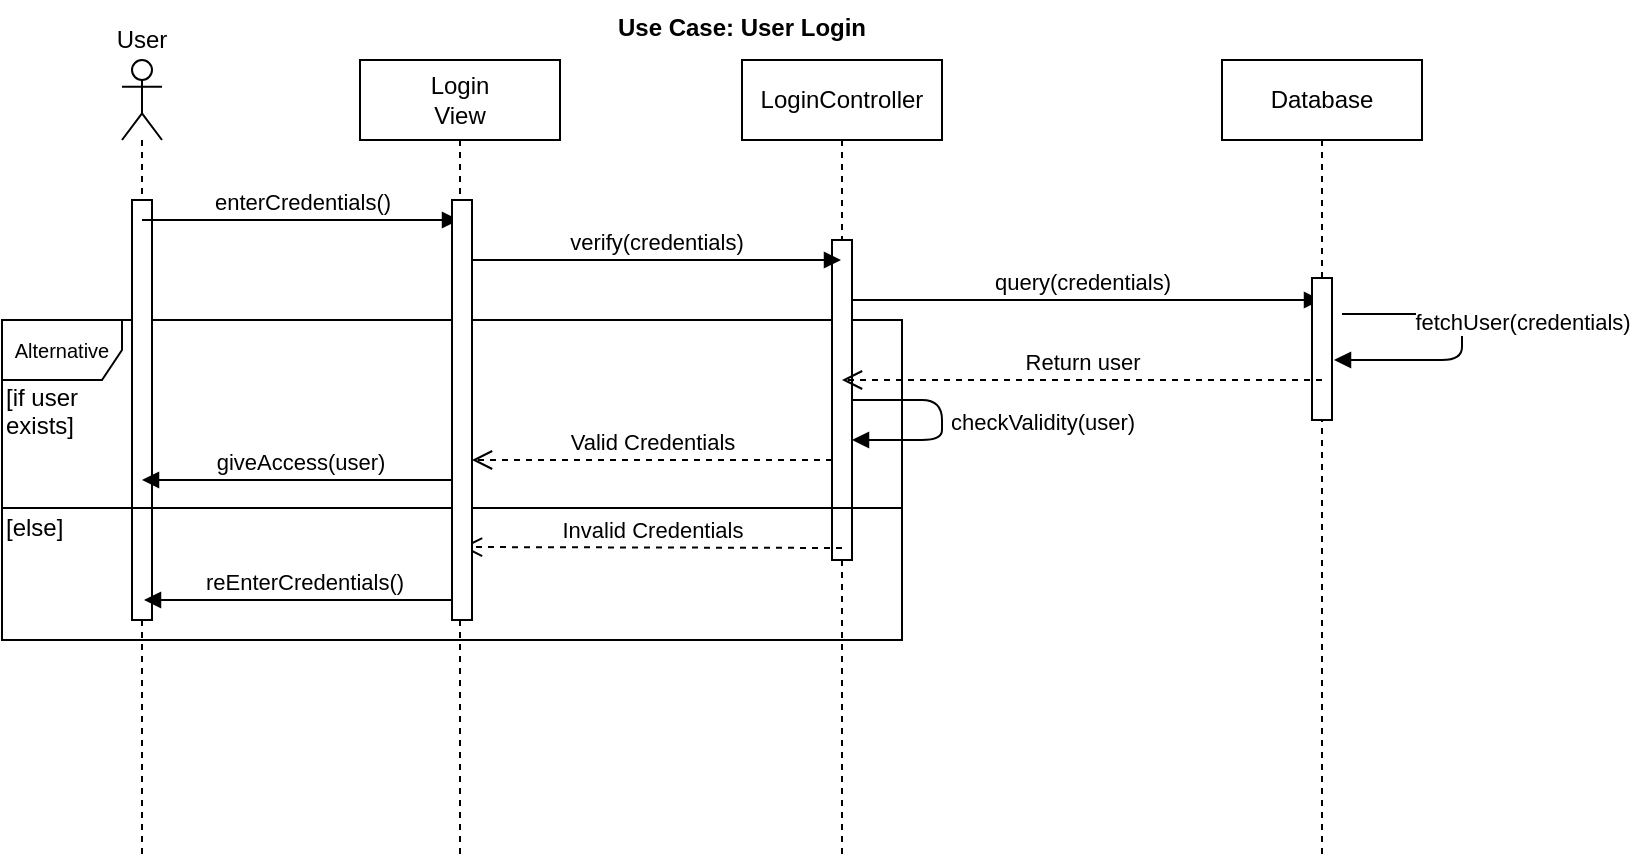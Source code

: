 <mxfile version="12.1.7" type="device" pages="10"><diagram id="FySXRmk8vLR5NoYNRieo" name="Login"><mxGraphModel dx="932" dy="666" grid="1" gridSize="10" guides="1" tooltips="1" connect="1" arrows="1" fold="1" page="1" pageScale="1" pageWidth="1100" pageHeight="850" math="0" shadow="0"><root><mxCell id="0"/><mxCell id="1" parent="0"/><mxCell id="cYRcTiiXINUKj1XR2e5Q-11" value="&lt;font style=&quot;font-size: 10px&quot;&gt;Alternative&lt;/font&gt;" style="shape=umlFrame;whiteSpace=wrap;html=1;" parent="1" vertex="1"><mxGeometry x="10" y="170" width="450" height="160" as="geometry"/></mxCell><mxCell id="cYRcTiiXINUKj1XR2e5Q-1" value="" style="shape=umlLifeline;participant=umlActor;perimeter=lifelinePerimeter;whiteSpace=wrap;html=1;container=1;collapsible=0;recursiveResize=0;verticalAlign=top;spacingTop=36;labelBackgroundColor=#ffffff;outlineConnect=0;" parent="1" vertex="1"><mxGeometry x="70" y="40" width="20" height="400" as="geometry"/></mxCell><mxCell id="cYRcTiiXINUKj1XR2e5Q-23" value="" style="html=1;points=[];perimeter=orthogonalPerimeter;" parent="cYRcTiiXINUKj1XR2e5Q-1" vertex="1"><mxGeometry x="5" y="70" width="10" height="210" as="geometry"/></mxCell><mxCell id="cYRcTiiXINUKj1XR2e5Q-2" value="LoginController" style="shape=umlLifeline;perimeter=lifelinePerimeter;whiteSpace=wrap;html=1;container=1;collapsible=0;recursiveResize=0;outlineConnect=0;" parent="1" vertex="1"><mxGeometry x="380" y="40" width="100" height="400" as="geometry"/></mxCell><mxCell id="cYRcTiiXINUKj1XR2e5Q-8" value="query(credentials)" style="html=1;verticalAlign=bottom;endArrow=block;" parent="cYRcTiiXINUKj1XR2e5Q-2" target="cYRcTiiXINUKj1XR2e5Q-3" edge="1"><mxGeometry width="80" relative="1" as="geometry"><mxPoint x="50" y="120" as="sourcePoint"/><mxPoint x="130" y="120" as="targetPoint"/></mxGeometry></mxCell><mxCell id="cYRcTiiXINUKj1XR2e5Q-25" value="" style="html=1;points=[];perimeter=orthogonalPerimeter;" parent="cYRcTiiXINUKj1XR2e5Q-2" vertex="1"><mxGeometry x="45" y="90" width="10" height="160" as="geometry"/></mxCell><mxCell id="C9zNPTQWC1EVD7FbW6MW-1" value="checkValidity(user)" style="html=1;verticalAlign=bottom;endArrow=block;" edge="1" parent="cYRcTiiXINUKj1XR2e5Q-2" source="cYRcTiiXINUKj1XR2e5Q-25" target="cYRcTiiXINUKj1XR2e5Q-25"><mxGeometry x="0.182" y="-50" width="80" relative="1" as="geometry"><mxPoint x="-126" y="110" as="sourcePoint"/><mxPoint x="59.5" y="110" as="targetPoint"/><Array as="points"><mxPoint x="100" y="170"/><mxPoint x="100" y="190"/></Array><mxPoint x="50" y="50" as="offset"/></mxGeometry></mxCell><mxCell id="cYRcTiiXINUKj1XR2e5Q-3" value="Database" style="shape=umlLifeline;perimeter=lifelinePerimeter;whiteSpace=wrap;html=1;container=1;collapsible=0;recursiveResize=0;outlineConnect=0;" parent="1" vertex="1"><mxGeometry x="620" y="40" width="100" height="400" as="geometry"/></mxCell><mxCell id="cYRcTiiXINUKj1XR2e5Q-26" value="" style="html=1;points=[];perimeter=orthogonalPerimeter;" parent="cYRcTiiXINUKj1XR2e5Q-3" vertex="1"><mxGeometry x="45" y="109" width="10" height="71" as="geometry"/></mxCell><mxCell id="cYRcTiiXINUKj1XR2e5Q-4" value="Login&lt;br&gt;View" style="shape=umlLifeline;perimeter=lifelinePerimeter;whiteSpace=wrap;html=1;container=1;collapsible=0;recursiveResize=0;outlineConnect=0;" parent="1" vertex="1"><mxGeometry x="189" y="40" width="100" height="400" as="geometry"/></mxCell><mxCell id="cYRcTiiXINUKj1XR2e5Q-6" value="verify(credentials)" style="html=1;verticalAlign=bottom;endArrow=block;" parent="cYRcTiiXINUKj1XR2e5Q-4" target="cYRcTiiXINUKj1XR2e5Q-2" edge="1"><mxGeometry width="80" relative="1" as="geometry"><mxPoint x="55" y="100" as="sourcePoint"/><mxPoint x="245" y="100" as="targetPoint"/></mxGeometry></mxCell><mxCell id="cYRcTiiXINUKj1XR2e5Q-5" value="enterCredentials()" style="html=1;verticalAlign=bottom;endArrow=block;" parent="1" source="cYRcTiiXINUKj1XR2e5Q-1" target="cYRcTiiXINUKj1XR2e5Q-4" edge="1"><mxGeometry width="80" relative="1" as="geometry"><mxPoint x="90" y="140" as="sourcePoint"/><mxPoint x="170" y="140" as="targetPoint"/><Array as="points"><mxPoint x="180" y="120"/></Array></mxGeometry></mxCell><mxCell id="cYRcTiiXINUKj1XR2e5Q-10" value="Return user" style="html=1;verticalAlign=bottom;endArrow=open;dashed=1;endSize=8;" parent="1" target="cYRcTiiXINUKj1XR2e5Q-2" edge="1"><mxGeometry relative="1" as="geometry"><mxPoint x="670" y="200" as="sourcePoint"/><mxPoint x="590" y="190" as="targetPoint"/><Array as="points"><mxPoint x="630" y="200"/></Array></mxGeometry></mxCell><mxCell id="cYRcTiiXINUKj1XR2e5Q-12" value="" style="line;strokeWidth=1;fillColor=none;align=left;verticalAlign=middle;spacingTop=-1;spacingLeft=3;spacingRight=3;rotatable=0;labelPosition=right;points=[];portConstraint=eastwest;" parent="1" vertex="1"><mxGeometry x="10" y="260" width="450" height="8" as="geometry"/></mxCell><mxCell id="cYRcTiiXINUKj1XR2e5Q-13" value="[if user &lt;br&gt;exists]" style="text;html=1;resizable=0;points=[];autosize=1;align=left;verticalAlign=top;spacingTop=-4;" parent="1" vertex="1"><mxGeometry x="10" y="199" width="50" height="30" as="geometry"/></mxCell><mxCell id="cYRcTiiXINUKj1XR2e5Q-14" value="[else]" style="text;html=1;resizable=0;points=[];autosize=1;align=left;verticalAlign=top;spacingTop=-4;" parent="1" vertex="1"><mxGeometry x="10" y="264" width="40" height="20" as="geometry"/></mxCell><mxCell id="cYRcTiiXINUKj1XR2e5Q-17" value="Valid Credentials" style="html=1;verticalAlign=bottom;endArrow=open;dashed=1;endSize=8;" parent="1" edge="1" target="cYRcTiiXINUKj1XR2e5Q-24" source="cYRcTiiXINUKj1XR2e5Q-25"><mxGeometry relative="1" as="geometry"><mxPoint x="430" y="213.5" as="sourcePoint"/><mxPoint x="240" y="213.5" as="targetPoint"/><Array as="points"><mxPoint x="340" y="240"/></Array></mxGeometry></mxCell><mxCell id="cYRcTiiXINUKj1XR2e5Q-18" value="Invalid Credentials" style="html=1;verticalAlign=bottom;endArrow=open;dashed=1;endSize=8;" parent="1" edge="1"><mxGeometry relative="1" as="geometry"><mxPoint x="430" y="284" as="sourcePoint"/><mxPoint x="240" y="283.5" as="targetPoint"/></mxGeometry></mxCell><mxCell id="cYRcTiiXINUKj1XR2e5Q-20" value="giveAccess(user)" style="html=1;verticalAlign=bottom;endArrow=block;" parent="1" source="cYRcTiiXINUKj1XR2e5Q-4" target="cYRcTiiXINUKj1XR2e5Q-1" edge="1"><mxGeometry width="80" relative="1" as="geometry"><mxPoint x="140" y="230" as="sourcePoint"/><mxPoint x="220" y="230" as="targetPoint"/><Array as="points"><mxPoint x="160" y="250"/></Array></mxGeometry></mxCell><mxCell id="cYRcTiiXINUKj1XR2e5Q-21" value="reEnterCredentials()" style="html=1;verticalAlign=bottom;endArrow=block;" parent="1" edge="1"><mxGeometry width="80" relative="1" as="geometry"><mxPoint x="240" y="310" as="sourcePoint"/><mxPoint x="81" y="310" as="targetPoint"/></mxGeometry></mxCell><mxCell id="cYRcTiiXINUKj1XR2e5Q-22" value="Use Case: User Login" style="text;align=center;fontStyle=1;verticalAlign=middle;spacingLeft=3;spacingRight=3;strokeColor=none;rotatable=0;points=[[0,0.5],[1,0.5]];portConstraint=eastwest;" parent="1" vertex="1"><mxGeometry x="340" y="10" width="80" height="26" as="geometry"/></mxCell><mxCell id="cYRcTiiXINUKj1XR2e5Q-24" value="" style="html=1;points=[];perimeter=orthogonalPerimeter;" parent="1" vertex="1"><mxGeometry x="235" y="110" width="10" height="210" as="geometry"/></mxCell><mxCell id="cYRcTiiXINUKj1XR2e5Q-30" value="fetchUser(credentials)" style="html=1;verticalAlign=bottom;endArrow=block;" parent="1" edge="1"><mxGeometry x="0.129" y="-32" width="80" relative="1" as="geometry"><mxPoint x="680" y="167" as="sourcePoint"/><mxPoint x="676" y="190" as="targetPoint"/><Array as="points"><mxPoint x="740" y="167"/><mxPoint x="740" y="190"/></Array><mxPoint x="30" y="22" as="offset"/></mxGeometry></mxCell><mxCell id="XHEbbQB53jelqiI9Bf13-1" value="User" style="text;html=1;strokeColor=none;fillColor=none;align=center;verticalAlign=middle;whiteSpace=wrap;rounded=0;" parent="1" vertex="1"><mxGeometry x="60" y="20" width="40" height="20" as="geometry"/></mxCell></root></mxGraphModel></diagram><diagram id="kSyeT6nLZAsTesZEKXwN" name="Search Listing"><mxGraphModel dx="932" dy="666" grid="1" gridSize="10" guides="1" tooltips="1" connect="1" arrows="1" fold="1" page="1" pageScale="1" pageWidth="1100" pageHeight="850" math="0" shadow="0"><root><mxCell id="UtTpzbTHzkFF03ZGZ73E-0"/><mxCell id="UtTpzbTHzkFF03ZGZ73E-1" parent="UtTpzbTHzkFF03ZGZ73E-0"/><mxCell id="auOR4Pg36Np8byX3WMeS-0" value="&lt;font style=&quot;font-size: 10px&quot;&gt;Alternative&lt;/font&gt;" style="shape=umlFrame;whiteSpace=wrap;html=1;" parent="UtTpzbTHzkFF03ZGZ73E-1" vertex="1"><mxGeometry x="10" y="250" width="450" height="160" as="geometry"/></mxCell><mxCell id="O5SuhnVb1475jrwsMJQM-24" value="" style="shape=umlLifeline;participant=umlActor;perimeter=lifelinePerimeter;whiteSpace=wrap;html=1;container=1;collapsible=0;recursiveResize=0;verticalAlign=top;spacingTop=36;labelBackgroundColor=#ffffff;outlineConnect=0;" parent="UtTpzbTHzkFF03ZGZ73E-1" vertex="1"><mxGeometry x="80" y="50" width="20" height="610" as="geometry"/></mxCell><mxCell id="N3D3cKFLhiLZSLLJcvQe-0" value="" style="html=1;points=[];perimeter=orthogonalPerimeter;" parent="O5SuhnVb1475jrwsMJQM-24" vertex="1"><mxGeometry x="5" y="60" width="10" height="450" as="geometry"/></mxCell><mxCell id="O5SuhnVb1475jrwsMJQM-26" value="Search Listing&lt;br&gt;Controller" style="shape=umlLifeline;perimeter=lifelinePerimeter;whiteSpace=wrap;html=1;container=1;collapsible=0;recursiveResize=0;outlineConnect=0;" parent="UtTpzbTHzkFF03ZGZ73E-1" vertex="1"><mxGeometry x="390" y="50" width="100" height="600" as="geometry"/></mxCell><mxCell id="N3D3cKFLhiLZSLLJcvQe-2" value="" style="html=1;points=[];perimeter=orthogonalPerimeter;" parent="O5SuhnVb1475jrwsMJQM-26" vertex="1"><mxGeometry x="45" y="80" width="10" height="400" as="geometry"/></mxCell><mxCell id="O5SuhnVb1475jrwsMJQM-29" value="Database" style="shape=umlLifeline;perimeter=lifelinePerimeter;whiteSpace=wrap;html=1;container=1;collapsible=0;recursiveResize=0;outlineConnect=0;" parent="UtTpzbTHzkFF03ZGZ73E-1" vertex="1"><mxGeometry x="600" y="50" width="100" height="600" as="geometry"/></mxCell><mxCell id="N3D3cKFLhiLZSLLJcvQe-3" value="" style="html=1;points=[];perimeter=orthogonalPerimeter;" parent="O5SuhnVb1475jrwsMJQM-29" vertex="1"><mxGeometry x="45" y="120" width="10" height="70" as="geometry"/></mxCell><mxCell id="O5SuhnVb1475jrwsMJQM-31" value="Search Listing&lt;br&gt;View" style="shape=umlLifeline;perimeter=lifelinePerimeter;whiteSpace=wrap;html=1;container=1;collapsible=0;recursiveResize=0;outlineConnect=0;" parent="UtTpzbTHzkFF03ZGZ73E-1" vertex="1"><mxGeometry x="199" y="50" width="100" height="610" as="geometry"/></mxCell><mxCell id="N3D3cKFLhiLZSLLJcvQe-1" value="" style="html=1;points=[];perimeter=orthogonalPerimeter;" parent="O5SuhnVb1475jrwsMJQM-31" vertex="1"><mxGeometry x="45" y="60" width="10" height="450" as="geometry"/></mxCell><mxCell id="O5SuhnVb1475jrwsMJQM-42" value="Use Case: Search Listing" style="text;align=center;fontStyle=1;verticalAlign=middle;spacingLeft=3;spacingRight=3;strokeColor=none;rotatable=0;points=[[0,0.5],[1,0.5]];portConstraint=eastwest;" parent="UtTpzbTHzkFF03ZGZ73E-1" vertex="1"><mxGeometry x="350" y="20" width="80" height="26" as="geometry"/></mxCell><mxCell id="-YdSIQVUrdOT4WHzGRUC-0" value="enterSearchCriteria()" style="html=1;verticalAlign=bottom;endArrow=block;" parent="UtTpzbTHzkFF03ZGZ73E-1" edge="1"><mxGeometry width="80" relative="1" as="geometry"><mxPoint x="90" y="120" as="sourcePoint"/><mxPoint x="249" y="120" as="targetPoint"/><Array as="points"/></mxGeometry></mxCell><mxCell id="TMxtZL7ca98R7kPV3M4Q-0" value="query(criteria)" style="html=1;verticalAlign=bottom;endArrow=block;" parent="UtTpzbTHzkFF03ZGZ73E-1" target="O5SuhnVb1475jrwsMJQM-29" edge="1"><mxGeometry width="80" relative="1" as="geometry"><mxPoint x="440" y="160" as="sourcePoint"/><mxPoint x="599" y="160" as="targetPoint"/><Array as="points"/></mxGeometry></mxCell><mxCell id="rEOsGy-mPMAorgt1FRFx-0" value="createSQLQuery(criteria)" style="html=1;verticalAlign=bottom;endArrow=block;" parent="UtTpzbTHzkFF03ZGZ73E-1" target="O5SuhnVb1475jrwsMJQM-26" edge="1"><mxGeometry width="80" relative="1" as="geometry"><mxPoint x="249" y="140" as="sourcePoint"/><mxPoint x="408" y="140" as="targetPoint"/><Array as="points"/></mxGeometry></mxCell><mxCell id="MaFV1DDrNaA6UlB2YUzW-0" value="fetchListings(criteria)" style="html=1;verticalAlign=bottom;endArrow=block;" parent="UtTpzbTHzkFF03ZGZ73E-1" target="O5SuhnVb1475jrwsMJQM-29" edge="1"><mxGeometry x="0.215" y="-54" width="80" relative="1" as="geometry"><mxPoint x="650" y="180" as="sourcePoint"/><mxPoint x="660" y="230" as="targetPoint"/><Array as="points"><mxPoint x="740" y="180"/><mxPoint x="740" y="230"/></Array><mxPoint x="50" y="34" as="offset"/></mxGeometry></mxCell><mxCell id="YlAAS4Syr1f7u-lGEePh-0" value="Return listings array" style="html=1;verticalAlign=bottom;endArrow=open;dashed=1;endSize=8;" parent="UtTpzbTHzkFF03ZGZ73E-1" edge="1"><mxGeometry relative="1" as="geometry"><mxPoint x="650" y="260" as="sourcePoint"/><mxPoint x="440" y="260" as="targetPoint"/><Array as="points"><mxPoint x="610" y="260"/></Array></mxGeometry></mxCell><mxCell id="YlAAS4Syr1f7u-lGEePh-1" value="Return JTable of listings" style="html=1;verticalAlign=bottom;endArrow=open;dashed=1;endSize=8;" parent="UtTpzbTHzkFF03ZGZ73E-1" edge="1"><mxGeometry relative="1" as="geometry"><mxPoint x="440" y="280" as="sourcePoint"/><mxPoint x="250" y="280" as="targetPoint"/><Array as="points"><mxPoint x="400" y="280"/></Array></mxGeometry></mxCell><mxCell id="YlAAS4Syr1f7u-lGEePh-2" value="displayListings()" style="html=1;verticalAlign=bottom;endArrow=open;dashed=1;endSize=8;" parent="UtTpzbTHzkFF03ZGZ73E-1" edge="1"><mxGeometry relative="1" as="geometry"><mxPoint x="249" y="330" as="sourcePoint"/><mxPoint x="89" y="330" as="targetPoint"/><Array as="points"><mxPoint x="239" y="330"/></Array></mxGeometry></mxCell><mxCell id="auOR4Pg36Np8byX3WMeS-1" value="" style="line;strokeWidth=1;fillColor=none;align=left;verticalAlign=middle;spacingTop=-1;spacingLeft=3;spacingRight=3;rotatable=0;labelPosition=right;points=[];portConstraint=eastwest;" parent="UtTpzbTHzkFF03ZGZ73E-1" vertex="1"><mxGeometry x="10" y="350" width="450" height="8" as="geometry"/></mxCell><mxCell id="auOR4Pg36Np8byX3WMeS-2" value="[if listings&lt;br&gt;exist]" style="text;html=1;resizable=0;points=[];autosize=1;align=left;verticalAlign=top;spacingTop=-4;" parent="UtTpzbTHzkFF03ZGZ73E-1" vertex="1"><mxGeometry x="10" y="290" width="60" height="30" as="geometry"/></mxCell><mxCell id="auOR4Pg36Np8byX3WMeS-3" value="[else]" style="text;html=1;resizable=0;points=[];autosize=1;align=left;verticalAlign=top;spacingTop=-4;" parent="UtTpzbTHzkFF03ZGZ73E-1" vertex="1"><mxGeometry x="10" y="354" width="40" height="20" as="geometry"/></mxCell><mxCell id="PuWHUS8gEqEYM0iZx2w0-0" value="displayError()" style="html=1;verticalAlign=bottom;endArrow=open;dashed=1;endSize=8;" parent="UtTpzbTHzkFF03ZGZ73E-1" edge="1"><mxGeometry relative="1" as="geometry"><mxPoint x="249" y="400" as="sourcePoint"/><mxPoint x="89" y="400" as="targetPoint"/><Array as="points"><mxPoint x="239" y="400"/></Array></mxGeometry></mxCell><mxCell id="PuWHUS8gEqEYM0iZx2w0-1" value="selectListing(table)" style="html=1;verticalAlign=bottom;endArrow=block;" parent="UtTpzbTHzkFF03ZGZ73E-1" edge="1"><mxGeometry width="80" relative="1" as="geometry"><mxPoint x="90" y="450" as="sourcePoint"/><mxPoint x="249" y="450" as="targetPoint"/><Array as="points"/></mxGeometry></mxCell><mxCell id="PuWHUS8gEqEYM0iZx2w0-2" value="" style="html=1;verticalAlign=bottom;endArrow=block;" parent="UtTpzbTHzkFF03ZGZ73E-1" target="O5SuhnVb1475jrwsMJQM-26" edge="1"><mxGeometry width="80" relative="1" as="geometry"><mxPoint x="249" y="480" as="sourcePoint"/><mxPoint x="408" y="480" as="targetPoint"/><Array as="points"/></mxGeometry></mxCell><mxCell id="PuWHUS8gEqEYM0iZx2w0-5" value="readSelection(table)" style="text;html=1;resizable=0;points=[];align=center;verticalAlign=middle;labelBackgroundColor=#ffffff;" parent="PuWHUS8gEqEYM0iZx2w0-2" vertex="1" connectable="0"><mxGeometry x="0.27" y="3" relative="1" as="geometry"><mxPoint x="-20" y="-7" as="offset"/></mxGeometry></mxCell><mxCell id="PuWHUS8gEqEYM0iZx2w0-3" value="updateViewWithSelectedListing()" style="html=1;verticalAlign=bottom;endArrow=open;dashed=1;endSize=8;" parent="UtTpzbTHzkFF03ZGZ73E-1" edge="1"><mxGeometry relative="1" as="geometry"><mxPoint x="440" y="520" as="sourcePoint"/><mxPoint x="250" y="520" as="targetPoint"/><Array as="points"><mxPoint x="400" y="520"/></Array></mxGeometry></mxCell><mxCell id="PuWHUS8gEqEYM0iZx2w0-4" value="displayListing()" style="html=1;verticalAlign=bottom;endArrow=open;dashed=1;endSize=8;" parent="UtTpzbTHzkFF03ZGZ73E-1" edge="1"><mxGeometry relative="1" as="geometry"><mxPoint x="250" y="550" as="sourcePoint"/><mxPoint x="90" y="550" as="targetPoint"/><Array as="points"><mxPoint x="240" y="550"/></Array></mxGeometry></mxCell><mxCell id="a7Q1uAIJuFzMlFHb2-CS-0" value="Renter" style="text;html=1;strokeColor=none;fillColor=none;align=center;verticalAlign=middle;whiteSpace=wrap;rounded=0;" parent="UtTpzbTHzkFF03ZGZ73E-1" vertex="1"><mxGeometry x="70" y="30" width="40" height="20" as="geometry"/></mxCell></root></mxGraphModel></diagram><diagram id="tjDGQQ34LlAgVWGIHFnH" name="Send Email"><mxGraphModel dx="932" dy="666" grid="1" gridSize="10" guides="1" tooltips="1" connect="1" arrows="1" fold="1" page="1" pageScale="1" pageWidth="1100" pageHeight="850" math="0" shadow="0"><root><mxCell id="_wYwoJLoGfNAwSgFSJ71-0"/><mxCell id="_wYwoJLoGfNAwSgFSJ71-1" parent="_wYwoJLoGfNAwSgFSJ71-0"/><mxCell id="Ams6mvnQKtpkpzCUybgK-1" value="" style="shape=umlLifeline;participant=umlActor;perimeter=lifelinePerimeter;whiteSpace=wrap;html=1;container=1;collapsible=0;recursiveResize=0;verticalAlign=top;spacingTop=36;labelBackgroundColor=#ffffff;outlineConnect=0;" parent="_wYwoJLoGfNAwSgFSJ71-1" vertex="1"><mxGeometry x="80" y="50" width="20" height="610" as="geometry"/></mxCell><mxCell id="Ams6mvnQKtpkpzCUybgK-3" value="Listings&lt;br&gt;Controller" style="shape=umlLifeline;perimeter=lifelinePerimeter;whiteSpace=wrap;html=1;container=1;collapsible=0;recursiveResize=0;outlineConnect=0;" parent="_wYwoJLoGfNAwSgFSJ71-1" vertex="1"><mxGeometry x="390" y="50" width="100" height="600" as="geometry"/></mxCell><mxCell id="Ad32FUm43d6eHMa4Os6H-2" value="" style="html=1;points=[];perimeter=orthogonalPerimeter;" parent="Ams6mvnQKtpkpzCUybgK-3" vertex="1"><mxGeometry x="45" y="80" width="10" height="50" as="geometry"/></mxCell><mxCell id="Ams6mvnQKtpkpzCUybgK-5" value="Listing" style="shape=umlLifeline;perimeter=lifelinePerimeter;whiteSpace=wrap;html=1;container=1;collapsible=0;recursiveResize=0;outlineConnect=0;" parent="_wYwoJLoGfNAwSgFSJ71-1" vertex="1"><mxGeometry x="840" y="50" width="100" height="600" as="geometry"/></mxCell><mxCell id="Ad32FUm43d6eHMa4Os6H-5" value="" style="html=1;points=[];perimeter=orthogonalPerimeter;" parent="Ams6mvnQKtpkpzCUybgK-5" vertex="1"><mxGeometry x="45" y="220" width="10" height="90" as="geometry"/></mxCell><mxCell id="2nenUAxLZ33LsS2Xgjh1-7" value="" style="html=1;verticalAlign=bottom;endArrow=block;exitX=1;exitY=0.344;exitDx=0;exitDy=0;exitPerimeter=0;" parent="Ams6mvnQKtpkpzCUybgK-5" source="Ad32FUm43d6eHMa4Os6H-5" target="Ams6mvnQKtpkpzCUybgK-5" edge="1"><mxGeometry width="80" relative="1" as="geometry"><mxPoint x="70" y="240" as="sourcePoint"/><mxPoint x="190" y="310" as="targetPoint"/><Array as="points"><mxPoint x="130" y="251"/><mxPoint x="130" y="280"/></Array></mxGeometry></mxCell><mxCell id="PDc45-WU90n4S0dmZEry-0" value="fetchEmail()" style="text;html=1;resizable=0;points=[];align=center;verticalAlign=middle;labelBackgroundColor=#ffffff;" vertex="1" connectable="0" parent="2nenUAxLZ33LsS2Xgjh1-7"><mxGeometry x="-0.187" y="-12" relative="1" as="geometry"><mxPoint x="15" y="12" as="offset"/></mxGeometry></mxCell><mxCell id="Ams6mvnQKtpkpzCUybgK-7" value="Listings&lt;br&gt;View" style="shape=umlLifeline;perimeter=lifelinePerimeter;whiteSpace=wrap;html=1;container=1;collapsible=0;recursiveResize=0;outlineConnect=0;" parent="_wYwoJLoGfNAwSgFSJ71-1" vertex="1"><mxGeometry x="199" y="50" width="100" height="610" as="geometry"/></mxCell><mxCell id="Ad32FUm43d6eHMa4Os6H-1" value="" style="html=1;points=[];perimeter=orthogonalPerimeter;" parent="Ams6mvnQKtpkpzCUybgK-7" vertex="1"><mxGeometry x="45" y="60" width="10" height="40" as="geometry"/></mxCell><mxCell id="Ams6mvnQKtpkpzCUybgK-9" value="Use Case: Send Email" style="text;align=center;fontStyle=1;verticalAlign=middle;spacingLeft=3;spacingRight=3;strokeColor=none;rotatable=0;points=[[0,0.5],[1,0.5]];portConstraint=eastwest;" parent="_wYwoJLoGfNAwSgFSJ71-1" vertex="1"><mxGeometry x="350" y="20" width="80" height="26" as="geometry"/></mxCell><mxCell id="Ams6mvnQKtpkpzCUybgK-10" value="clickEmailButton()" style="html=1;verticalAlign=bottom;endArrow=block;" parent="_wYwoJLoGfNAwSgFSJ71-1" edge="1"><mxGeometry width="80" relative="1" as="geometry"><mxPoint x="90" y="120" as="sourcePoint"/><mxPoint x="249" y="120" as="targetPoint"/><Array as="points"/></mxGeometry></mxCell><mxCell id="Ams6mvnQKtpkpzCUybgK-12" value="listenToEmailButton()" style="html=1;verticalAlign=bottom;endArrow=block;" parent="_wYwoJLoGfNAwSgFSJ71-1" target="Ams6mvnQKtpkpzCUybgK-3" edge="1"><mxGeometry width="80" relative="1" as="geometry"><mxPoint x="249" y="140" as="sourcePoint"/><mxPoint x="408" y="140" as="targetPoint"/><Array as="points"/></mxGeometry></mxCell><mxCell id="Ams6mvnQKtpkpzCUybgK-26" value="Email&amp;nbsp;&lt;br&gt;View" style="shape=umlLifeline;perimeter=lifelinePerimeter;whiteSpace=wrap;html=1;container=1;collapsible=0;recursiveResize=0;outlineConnect=0;" parent="_wYwoJLoGfNAwSgFSJ71-1" vertex="1"><mxGeometry x="570" y="50" width="100" height="600" as="geometry"/></mxCell><mxCell id="Ad32FUm43d6eHMa4Os6H-3" value="" style="html=1;points=[];perimeter=orthogonalPerimeter;" parent="Ams6mvnQKtpkpzCUybgK-26" vertex="1"><mxGeometry x="45" y="110" width="10" height="110" as="geometry"/></mxCell><mxCell id="2nenUAxLZ33LsS2Xgjh1-0" value="displayEmailView()" style="html=1;verticalAlign=bottom;endArrow=open;dashed=1;endSize=8;" parent="_wYwoJLoGfNAwSgFSJ71-1" source="Ams6mvnQKtpkpzCUybgK-26" target="Ams6mvnQKtpkpzCUybgK-1" edge="1"><mxGeometry relative="1" as="geometry"><mxPoint x="580" y="229.5" as="sourcePoint"/><mxPoint x="420" y="229.5" as="targetPoint"/><Array as="points"><mxPoint x="580" y="200"/><mxPoint x="200" y="200"/></Array></mxGeometry></mxCell><mxCell id="2nenUAxLZ33LsS2Xgjh1-1" value="enterEmailDetails()" style="html=1;verticalAlign=bottom;endArrow=block;" parent="_wYwoJLoGfNAwSgFSJ71-1" source="Ams6mvnQKtpkpzCUybgK-1" target="Ams6mvnQKtpkpzCUybgK-26" edge="1"><mxGeometry width="80" relative="1" as="geometry"><mxPoint x="100" y="230" as="sourcePoint"/><mxPoint x="249" y="260" as="targetPoint"/><Array as="points"><mxPoint x="570" y="230"/></Array></mxGeometry></mxCell><mxCell id="InKHtqq1S2LFZo6FQ38Q-2" value="createEmailView()" style="html=1;verticalAlign=bottom;endArrow=block;" parent="_wYwoJLoGfNAwSgFSJ71-1" target="Ams6mvnQKtpkpzCUybgK-26" edge="1"><mxGeometry width="80" relative="1" as="geometry"><mxPoint x="440" y="170" as="sourcePoint"/><mxPoint x="530" y="170" as="targetPoint"/><Array as="points"/></mxGeometry></mxCell><mxCell id="2nenUAxLZ33LsS2Xgjh1-6" value="getLandlordEmail()" style="html=1;verticalAlign=bottom;endArrow=block;" parent="_wYwoJLoGfNAwSgFSJ71-1" source="hbdKGmmGNMxXFaZyzjGe-1" target="Ad32FUm43d6eHMa4Os6H-5" edge="1"><mxGeometry width="80" relative="1" as="geometry"><mxPoint x="800" y="280" as="sourcePoint"/><mxPoint x="790" y="280" as="targetPoint"/><Array as="points"><mxPoint x="800" y="290"/></Array></mxGeometry></mxCell><mxCell id="AJw2BdhdxiktrXbF_2sw-0" value="Return landlord email" style="html=1;verticalAlign=bottom;endArrow=open;dashed=1;endSize=8;" parent="_wYwoJLoGfNAwSgFSJ71-1" source="Ad32FUm43d6eHMa4Os6H-5" target="hbdKGmmGNMxXFaZyzjGe-1" edge="1"><mxGeometry relative="1" as="geometry"><mxPoint x="790" y="349" as="sourcePoint"/><mxPoint x="635" y="349" as="targetPoint"/><Array as="points"><mxPoint x="780" y="349"/></Array></mxGeometry></mxCell><mxCell id="AJw2BdhdxiktrXbF_2sw-2" value="sendEmail(email)" style="html=1;verticalAlign=bottom;endArrow=block;" parent="_wYwoJLoGfNAwSgFSJ71-1" edge="1"><mxGeometry width="80" relative="1" as="geometry"><mxPoint x="760.5" y="390" as="sourcePoint"/><mxPoint x="760" y="434" as="targetPoint"/><Array as="points"><mxPoint x="820.5" y="390"/><mxPoint x="820.5" y="434"/></Array></mxGeometry></mxCell><mxCell id="AJw2BdhdxiktrXbF_2sw-4" value="displayEmailSent()" style="html=1;verticalAlign=bottom;endArrow=open;dashed=1;endSize=8;" parent="_wYwoJLoGfNAwSgFSJ71-1" target="Ams6mvnQKtpkpzCUybgK-1" edge="1"><mxGeometry relative="1" as="geometry"><mxPoint x="760" y="460" as="sourcePoint"/><mxPoint x="439.5" y="460" as="targetPoint"/><Array as="points"/></mxGeometry></mxCell><mxCell id="Ad32FUm43d6eHMa4Os6H-0" value="" style="html=1;points=[];perimeter=orthogonalPerimeter;" parent="_wYwoJLoGfNAwSgFSJ71-1" vertex="1"><mxGeometry x="85" y="110" width="10" height="370" as="geometry"/></mxCell><mxCell id="9ENY9c4cYmh90EBmBy4k-0" value="Renter" style="text;html=1;strokeColor=none;fillColor=none;align=center;verticalAlign=middle;whiteSpace=wrap;rounded=0;" parent="_wYwoJLoGfNAwSgFSJ71-1" vertex="1"><mxGeometry x="70" y="26" width="40" height="20" as="geometry"/></mxCell><mxCell id="8TR_kfPRS_2d8lakkCev-0" value="listenToSendEmailButton()" style="html=1;verticalAlign=bottom;endArrow=open;dashed=1;endSize=8;" parent="_wYwoJLoGfNAwSgFSJ71-1" target="hbdKGmmGNMxXFaZyzjGe-1" edge="1"><mxGeometry relative="1" as="geometry"><mxPoint x="620.5" y="264.5" as="sourcePoint"/><mxPoint x="440" y="264.5" as="targetPoint"/><Array as="points"><mxPoint x="690" y="265"/></Array></mxGeometry></mxCell><mxCell id="hbdKGmmGNMxXFaZyzjGe-1" value="Email&amp;nbsp;&lt;br&gt;Controller" style="shape=umlLifeline;perimeter=lifelinePerimeter;whiteSpace=wrap;html=1;container=1;collapsible=0;recursiveResize=0;outlineConnect=0;" parent="_wYwoJLoGfNAwSgFSJ71-1" vertex="1"><mxGeometry x="710" y="50" width="100" height="600" as="geometry"/></mxCell><mxCell id="hbdKGmmGNMxXFaZyzjGe-2" value="" style="html=1;points=[];perimeter=orthogonalPerimeter;" parent="hbdKGmmGNMxXFaZyzjGe-1" vertex="1"><mxGeometry x="45" y="200" width="10" height="220" as="geometry"/></mxCell></root></mxGraphModel></diagram><diagram id="nHjSL-Gh_3tXGDP6K3Tp" name="Unsubscribe"><mxGraphModel dx="932" dy="666" grid="1" gridSize="10" guides="1" tooltips="1" connect="1" arrows="1" fold="1" page="1" pageScale="1" pageWidth="1100" pageHeight="850" math="0" shadow="0"><root><mxCell id="3H9gPd2rpVRaqfI2hpQo-0"/><mxCell id="3H9gPd2rpVRaqfI2hpQo-1" parent="3H9gPd2rpVRaqfI2hpQo-0"/><mxCell id="WWmcMyYO32X-iUAGG4si-0" value="" style="shape=umlLifeline;participant=umlActor;perimeter=lifelinePerimeter;whiteSpace=wrap;html=1;container=1;collapsible=0;recursiveResize=0;verticalAlign=top;spacingTop=36;labelBackgroundColor=#ffffff;outlineConnect=0;" parent="3H9gPd2rpVRaqfI2hpQo-1" vertex="1"><mxGeometry x="80" y="50" width="20" height="310" as="geometry"/></mxCell><mxCell id="WWmcMyYO32X-iUAGG4si-5" value="Main View" style="shape=umlLifeline;perimeter=lifelinePerimeter;whiteSpace=wrap;html=1;container=1;collapsible=0;recursiveResize=0;outlineConnect=0;" parent="3H9gPd2rpVRaqfI2hpQo-1" vertex="1"><mxGeometry x="199" y="50" width="100" height="310" as="geometry"/></mxCell><mxCell id="3xmiyZHouvXPkxaQdu6b-1" value="" style="html=1;points=[];perimeter=orthogonalPerimeter;" parent="WWmcMyYO32X-iUAGG4si-5" vertex="1"><mxGeometry x="45" y="60" width="10" height="200" as="geometry"/></mxCell><mxCell id="WWmcMyYO32X-iUAGG4si-7" value="Use Case: Unsubscribe" style="text;align=center;fontStyle=1;verticalAlign=middle;spacingLeft=3;spacingRight=3;strokeColor=none;rotatable=0;points=[[0,0.5],[1,0.5]];portConstraint=eastwest;" parent="3H9gPd2rpVRaqfI2hpQo-1" vertex="1"><mxGeometry x="350" y="20" width="80" height="26" as="geometry"/></mxCell><mxCell id="WWmcMyYO32X-iUAGG4si-8" value="clickUnsubscribeButton()" style="html=1;verticalAlign=bottom;endArrow=block;" parent="3H9gPd2rpVRaqfI2hpQo-1" edge="1"><mxGeometry width="80" relative="1" as="geometry"><mxPoint x="90" y="120" as="sourcePoint"/><mxPoint x="249" y="120" as="targetPoint"/><Array as="points"/></mxGeometry></mxCell><mxCell id="WWmcMyYO32X-iUAGG4si-24" value="" style="html=1;points=[];perimeter=orthogonalPerimeter;" parent="3H9gPd2rpVRaqfI2hpQo-1" vertex="1"><mxGeometry x="85" y="110" width="10" height="210" as="geometry"/></mxCell><mxCell id="SJU3YnX3ZvkmC8MZvt6y-0" value="Main Controller" style="shape=umlLifeline;perimeter=lifelinePerimeter;whiteSpace=wrap;html=1;container=1;collapsible=0;recursiveResize=0;outlineConnect=0;" parent="3H9gPd2rpVRaqfI2hpQo-1" vertex="1"><mxGeometry x="370" y="50" width="100" height="310" as="geometry"/></mxCell><mxCell id="3xmiyZHouvXPkxaQdu6b-2" value="" style="html=1;points=[];perimeter=orthogonalPerimeter;" parent="SJU3YnX3ZvkmC8MZvt6y-0" vertex="1"><mxGeometry x="45" y="90" width="10" height="150" as="geometry"/></mxCell><mxCell id="SJU3YnX3ZvkmC8MZvt6y-1" value="listenToUnsubscribeButton()" style="html=1;verticalAlign=bottom;endArrow=block;" parent="3H9gPd2rpVRaqfI2hpQo-1" target="SJU3YnX3ZvkmC8MZvt6y-0" edge="1"><mxGeometry width="80" relative="1" as="geometry"><mxPoint x="249" y="150" as="sourcePoint"/><mxPoint x="408" y="150" as="targetPoint"/><Array as="points"/></mxGeometry></mxCell><mxCell id="SJU3YnX3ZvkmC8MZvt6y-2" value="Database" style="shape=umlLifeline;perimeter=lifelinePerimeter;whiteSpace=wrap;html=1;container=1;collapsible=0;recursiveResize=0;outlineConnect=0;" parent="3H9gPd2rpVRaqfI2hpQo-1" vertex="1"><mxGeometry x="570" y="50" width="100" height="310" as="geometry"/></mxCell><mxCell id="3xmiyZHouvXPkxaQdu6b-3" value="" style="html=1;points=[];perimeter=orthogonalPerimeter;" parent="SJU3YnX3ZvkmC8MZvt6y-2" vertex="1"><mxGeometry x="45" y="110" width="10" height="110" as="geometry"/></mxCell><mxCell id="SJU3YnX3ZvkmC8MZvt6y-3" value="unsubscribeQuery(user)" style="html=1;verticalAlign=bottom;endArrow=block;" parent="3H9gPd2rpVRaqfI2hpQo-1" target="SJU3YnX3ZvkmC8MZvt6y-2" edge="1"><mxGeometry width="80" relative="1" as="geometry"><mxPoint x="420" y="170" as="sourcePoint"/><mxPoint x="590.5" y="170" as="targetPoint"/><Array as="points"/></mxGeometry></mxCell><mxCell id="SJU3YnX3ZvkmC8MZvt6y-4" value="changeUserSubscription(User)" style="html=1;verticalAlign=bottom;endArrow=block;" parent="3H9gPd2rpVRaqfI2hpQo-1" target="SJU3YnX3ZvkmC8MZvt6y-2" edge="1"><mxGeometry width="80" relative="1" as="geometry"><mxPoint x="620" y="190" as="sourcePoint"/><mxPoint x="819.5" y="190" as="targetPoint"/><Array as="points"><mxPoint x="700" y="190"/><mxPoint x="700" y="230"/></Array></mxGeometry></mxCell><mxCell id="JULt11rZ0TAAIpGbgjrq-0" value="Return verification of change" style="html=1;verticalAlign=bottom;endArrow=open;dashed=1;endSize=8;" parent="3H9gPd2rpVRaqfI2hpQo-1" target="SJU3YnX3ZvkmC8MZvt6y-0" edge="1"><mxGeometry relative="1" as="geometry"><mxPoint x="620" y="260" as="sourcePoint"/><mxPoint x="465" y="260" as="targetPoint"/><Array as="points"><mxPoint x="580" y="260"/></Array></mxGeometry></mxCell><mxCell id="JULt11rZ0TAAIpGbgjrq-1" value="Return JDialog Box" style="html=1;verticalAlign=bottom;endArrow=open;dashed=1;endSize=8;" parent="3H9gPd2rpVRaqfI2hpQo-1" edge="1"><mxGeometry relative="1" as="geometry"><mxPoint x="420" y="280" as="sourcePoint"/><mxPoint x="250" y="280" as="targetPoint"/><Array as="points"><mxPoint x="410.5" y="280"/></Array></mxGeometry></mxCell><mxCell id="3xmiyZHouvXPkxaQdu6b-0" value="displaySuccessDialogBox()" style="html=1;verticalAlign=bottom;endArrow=open;dashed=1;endSize=8;" parent="3H9gPd2rpVRaqfI2hpQo-1" edge="1"><mxGeometry relative="1" as="geometry"><mxPoint x="250" y="300" as="sourcePoint"/><mxPoint x="100" y="300" as="targetPoint"/><Array as="points"><mxPoint x="240.5" y="300"/></Array></mxGeometry></mxCell><mxCell id="lA8jw7sS5L3s7y_Vb1Ur-0" value="Registered Renter" style="text;html=1;strokeColor=none;fillColor=none;align=center;verticalAlign=middle;whiteSpace=wrap;rounded=0;" parent="3H9gPd2rpVRaqfI2hpQo-1" vertex="1"><mxGeometry x="70" y="23" width="40" height="20" as="geometry"/></mxCell></root></mxGraphModel></diagram><diagram id="y66WIBqk6OI2weoA-ReL" name="Create Listing"><mxGraphModel dx="932" dy="666" grid="1" gridSize="10" guides="1" tooltips="1" connect="1" arrows="1" fold="1" page="1" pageScale="1" pageWidth="1100" pageHeight="850" math="0" shadow="0"><root><mxCell id="DJ6qyY-a-QqIDbJBuUo5-0"/><mxCell id="DJ6qyY-a-QqIDbJBuUo5-1" parent="DJ6qyY-a-QqIDbJBuUo5-0"/><mxCell id="vjjOIDFycp6Etf2cd44p-0" value="" style="shape=umlLifeline;participant=umlActor;perimeter=lifelinePerimeter;whiteSpace=wrap;html=1;container=1;collapsible=0;recursiveResize=0;verticalAlign=top;spacingTop=36;labelBackgroundColor=#ffffff;outlineConnect=0;" parent="DJ6qyY-a-QqIDbJBuUo5-1" vertex="1"><mxGeometry x="80" y="50" width="20" height="510" as="geometry"/></mxCell><mxCell id="vjjOIDFycp6Etf2cd44p-1" value="Main View" style="shape=umlLifeline;perimeter=lifelinePerimeter;whiteSpace=wrap;html=1;container=1;collapsible=0;recursiveResize=0;outlineConnect=0;" parent="DJ6qyY-a-QqIDbJBuUo5-1" vertex="1"><mxGeometry x="199" y="50" width="100" height="510" as="geometry"/></mxCell><mxCell id="G0VT7zCT7jxgjzZeSHzt-3" value="" style="html=1;points=[];perimeter=orthogonalPerimeter;" parent="vjjOIDFycp6Etf2cd44p-1" vertex="1"><mxGeometry x="45" y="70" width="10" height="420" as="geometry"/></mxCell><mxCell id="vjjOIDFycp6Etf2cd44p-3" value="Use Case: Create Listing" style="text;align=center;fontStyle=1;verticalAlign=middle;spacingLeft=3;spacingRight=3;strokeColor=none;rotatable=0;points=[[0,0.5],[1,0.5]];portConstraint=eastwest;" parent="DJ6qyY-a-QqIDbJBuUo5-1" vertex="1"><mxGeometry x="350" y="20" width="80" height="26" as="geometry"/></mxCell><mxCell id="vjjOIDFycp6Etf2cd44p-5" value="" style="html=1;points=[];perimeter=orthogonalPerimeter;" parent="DJ6qyY-a-QqIDbJBuUo5-1" vertex="1"><mxGeometry x="85" y="110" width="10" height="430" as="geometry"/></mxCell><mxCell id="vjjOIDFycp6Etf2cd44p-6" value="Main Controller" style="shape=umlLifeline;perimeter=lifelinePerimeter;whiteSpace=wrap;html=1;container=1;collapsible=0;recursiveResize=0;outlineConnect=0;" parent="DJ6qyY-a-QqIDbJBuUo5-1" vertex="1"><mxGeometry x="370" y="50" width="100" height="510" as="geometry"/></mxCell><mxCell id="G0VT7zCT7jxgjzZeSHzt-4" value="" style="html=1;points=[];perimeter=orthogonalPerimeter;" parent="vjjOIDFycp6Etf2cd44p-6" vertex="1"><mxGeometry x="45" y="80" width="10" height="390" as="geometry"/></mxCell><mxCell id="vjjOIDFycp6Etf2cd44p-9" value="Database" style="shape=umlLifeline;perimeter=lifelinePerimeter;whiteSpace=wrap;html=1;container=1;collapsible=0;recursiveResize=0;outlineConnect=0;" parent="DJ6qyY-a-QqIDbJBuUo5-1" vertex="1"><mxGeometry x="970" y="50" width="100" height="510" as="geometry"/></mxCell><mxCell id="G0VT7zCT7jxgjzZeSHzt-8" value="" style="html=1;points=[];perimeter=orthogonalPerimeter;" parent="vjjOIDFycp6Etf2cd44p-9" vertex="1"><mxGeometry x="45" y="275" width="10" height="105" as="geometry"/></mxCell><mxCell id="vjjOIDFycp6Etf2cd44p-18" value="Create Listing&lt;br&gt;View" style="shape=umlLifeline;perimeter=lifelinePerimeter;whiteSpace=wrap;html=1;container=1;collapsible=0;recursiveResize=0;outlineConnect=0;" parent="DJ6qyY-a-QqIDbJBuUo5-1" vertex="1"><mxGeometry x="530" y="50" width="100" height="510" as="geometry"/></mxCell><mxCell id="G0VT7zCT7jxgjzZeSHzt-5" value="" style="html=1;points=[];perimeter=orthogonalPerimeter;" parent="vjjOIDFycp6Etf2cd44p-18" vertex="1"><mxGeometry x="45" y="100" width="10" height="320" as="geometry"/></mxCell><mxCell id="vjjOIDFycp6Etf2cd44p-19" value="Create Listing&lt;br&gt;Controller" style="shape=umlLifeline;perimeter=lifelinePerimeter;whiteSpace=wrap;html=1;container=1;collapsible=0;recursiveResize=0;outlineConnect=0;" parent="DJ6qyY-a-QqIDbJBuUo5-1" vertex="1"><mxGeometry x="700" y="50" width="100" height="510" as="geometry"/></mxCell><mxCell id="G0VT7zCT7jxgjzZeSHzt-6" value="" style="html=1;points=[];perimeter=orthogonalPerimeter;" parent="vjjOIDFycp6Etf2cd44p-19" vertex="1"><mxGeometry x="45" y="178" width="10" height="273" as="geometry"/></mxCell><mxCell id="chsVw7AknbPGG_hO8pQB-0" value="clickCreateListingButton()" style="html=1;verticalAlign=bottom;endArrow=block;" parent="DJ6qyY-a-QqIDbJBuUo5-1" edge="1"><mxGeometry width="80" relative="1" as="geometry"><mxPoint x="90" y="120" as="sourcePoint"/><mxPoint x="249" y="120" as="targetPoint"/><Array as="points"/></mxGeometry></mxCell><mxCell id="chsVw7AknbPGG_hO8pQB-1" value="listenToCreateListingButton()" style="html=1;verticalAlign=bottom;endArrow=block;" parent="DJ6qyY-a-QqIDbJBuUo5-1" target="vjjOIDFycp6Etf2cd44p-6" edge="1"><mxGeometry width="80" relative="1" as="geometry"><mxPoint x="249" y="140" as="sourcePoint"/><mxPoint x="408" y="140" as="targetPoint"/><Array as="points"/></mxGeometry></mxCell><mxCell id="chsVw7AknbPGG_hO8pQB-2" value="createCreateListingView()" style="html=1;verticalAlign=bottom;endArrow=block;" parent="DJ6qyY-a-QqIDbJBuUo5-1" edge="1"><mxGeometry width="80" relative="1" as="geometry"><mxPoint x="420" y="160" as="sourcePoint"/><mxPoint x="580" y="160" as="targetPoint"/><Array as="points"/></mxGeometry></mxCell><mxCell id="AnrkiIvBzQKXpapEuE_Y-0" value="displayCreateListingView()" style="html=1;verticalAlign=bottom;endArrow=open;dashed=1;endSize=8;" parent="DJ6qyY-a-QqIDbJBuUo5-1" edge="1"><mxGeometry relative="1" as="geometry"><mxPoint x="581" y="190" as="sourcePoint"/><mxPoint x="90" y="190" as="targetPoint"/><Array as="points"><mxPoint x="580.5" y="190"/><mxPoint x="200.5" y="190"/></Array></mxGeometry></mxCell><mxCell id="AnrkiIvBzQKXpapEuE_Y-1" value="enterListingDetails()" style="html=1;verticalAlign=bottom;endArrow=block;" parent="DJ6qyY-a-QqIDbJBuUo5-1" target="vjjOIDFycp6Etf2cd44p-18" edge="1"><mxGeometry width="80" relative="1" as="geometry"><mxPoint x="90" y="214.5" as="sourcePoint"/><mxPoint x="260.5" y="214.5" as="targetPoint"/><Array as="points"/></mxGeometry></mxCell><mxCell id="XWJmnKbwi5lOvYC8ZHDw-0" value="listenToCreateListingButton()" style="html=1;verticalAlign=bottom;endArrow=block;" parent="DJ6qyY-a-QqIDbJBuUo5-1" edge="1"><mxGeometry width="80" relative="1" as="geometry"><mxPoint x="580" y="240" as="sourcePoint"/><mxPoint x="750" y="240" as="targetPoint"/><Array as="points"/></mxGeometry></mxCell><mxCell id="4CRl1vqmgjq18FSU32qE-2" value="Listing" style="shape=umlLifeline;perimeter=lifelinePerimeter;whiteSpace=wrap;html=1;container=1;collapsible=0;recursiveResize=0;outlineConnect=0;" parent="DJ6qyY-a-QqIDbJBuUo5-1" vertex="1"><mxGeometry x="850" y="215" width="100" height="345" as="geometry"/></mxCell><mxCell id="G0VT7zCT7jxgjzZeSHzt-7" value="" style="html=1;points=[];perimeter=orthogonalPerimeter;" parent="4CRl1vqmgjq18FSU32qE-2" vertex="1"><mxGeometry x="45" y="65" width="10" height="25" as="geometry"/></mxCell><mxCell id="4CRl1vqmgjq18FSU32qE-3" value="createListingObject(details)" style="html=1;verticalAlign=bottom;endArrow=block;" parent="DJ6qyY-a-QqIDbJBuUo5-1" edge="1"><mxGeometry width="80" relative="1" as="geometry"><mxPoint x="750" y="290" as="sourcePoint"/><mxPoint x="900" y="290" as="targetPoint"/><Array as="points"/></mxGeometry></mxCell><mxCell id="oLuheCTydT7wA_WDYVYg-1" value="addListingQuery(Listing)" style="html=1;verticalAlign=bottom;endArrow=block;" parent="DJ6qyY-a-QqIDbJBuUo5-1" target="vjjOIDFycp6Etf2cd44p-9" edge="1"><mxGeometry width="80" relative="1" as="geometry"><mxPoint x="750" y="330" as="sourcePoint"/><mxPoint x="900" y="330" as="targetPoint"/><Array as="points"/></mxGeometry></mxCell><mxCell id="oLuheCTydT7wA_WDYVYg-2" value="addListing(listing)" style="html=1;verticalAlign=bottom;endArrow=block;" parent="DJ6qyY-a-QqIDbJBuUo5-1" source="vjjOIDFycp6Etf2cd44p-9" edge="1"><mxGeometry width="80" relative="1" as="geometry"><mxPoint x="1060" y="340" as="sourcePoint"/><mxPoint x="1020" y="390" as="targetPoint"/><Array as="points"><mxPoint x="1070" y="350"/><mxPoint x="1070" y="390"/></Array></mxGeometry></mxCell><mxCell id="QzA-cpzQCQ2VBgTeOlVw-0" value="Return verification of creation" style="html=1;verticalAlign=bottom;endArrow=open;dashed=1;endSize=8;" parent="DJ6qyY-a-QqIDbJBuUo5-1" target="vjjOIDFycp6Etf2cd44p-19" edge="1"><mxGeometry relative="1" as="geometry"><mxPoint x="1020" y="420" as="sourcePoint"/><mxPoint x="819.5" y="420" as="targetPoint"/><Array as="points"><mxPoint x="980" y="420"/></Array></mxGeometry></mxCell><mxCell id="QzA-cpzQCQ2VBgTeOlVw-2" value="hideCreateListingView()" style="html=1;verticalAlign=bottom;endArrow=open;dashed=1;endSize=8;" parent="DJ6qyY-a-QqIDbJBuUo5-1" edge="1"><mxGeometry relative="1" as="geometry"><mxPoint x="750" y="440" as="sourcePoint"/><mxPoint x="580" y="440" as="targetPoint"/><Array as="points"><mxPoint x="710" y="440"/></Array></mxGeometry></mxCell><mxCell id="lSK9ljZ6O9B-qA0cvMgf-0" value="promptListingCreated()" style="html=1;verticalAlign=bottom;endArrow=open;dashed=1;endSize=8;" parent="DJ6qyY-a-QqIDbJBuUo5-1" target="vjjOIDFycp6Etf2cd44p-0" edge="1"><mxGeometry relative="1" as="geometry"><mxPoint x="580" y="460" as="sourcePoint"/><mxPoint x="420" y="460" as="targetPoint"/><Array as="points"><mxPoint x="540" y="460"/></Array></mxGeometry></mxCell><mxCell id="G0VT7zCT7jxgjzZeSHzt-0" value="Creation complete" style="html=1;verticalAlign=bottom;endArrow=open;dashed=1;endSize=8;" parent="DJ6qyY-a-QqIDbJBuUo5-1" target="vjjOIDFycp6Etf2cd44p-6" edge="1"><mxGeometry relative="1" as="geometry"><mxPoint x="750" y="490" as="sourcePoint"/><mxPoint x="580" y="490" as="targetPoint"/><Array as="points"><mxPoint x="710" y="490"/></Array></mxGeometry></mxCell><mxCell id="G0VT7zCT7jxgjzZeSHzt-1" value="showMainView()" style="html=1;verticalAlign=bottom;endArrow=open;dashed=1;endSize=8;" parent="DJ6qyY-a-QqIDbJBuUo5-1" edge="1"><mxGeometry relative="1" as="geometry"><mxPoint x="420.5" y="510" as="sourcePoint"/><mxPoint x="250" y="510" as="targetPoint"/><Array as="points"><mxPoint x="380.5" y="510"/></Array></mxGeometry></mxCell><mxCell id="G0VT7zCT7jxgjzZeSHzt-2" value="displayMainView()" style="html=1;verticalAlign=bottom;endArrow=open;dashed=1;endSize=8;" parent="DJ6qyY-a-QqIDbJBuUo5-1" edge="1"><mxGeometry relative="1" as="geometry"><mxPoint x="249" y="530" as="sourcePoint"/><mxPoint x="90" y="530" as="targetPoint"/><Array as="points"><mxPoint x="209" y="530"/></Array></mxGeometry></mxCell><mxCell id="6-2FrOCgJkBYOd0vYEAG-0" value="Landlord" style="text;html=1;strokeColor=none;fillColor=none;align=center;verticalAlign=middle;whiteSpace=wrap;rounded=0;" parent="DJ6qyY-a-QqIDbJBuUo5-1" vertex="1"><mxGeometry x="70" y="30" width="40" height="20" as="geometry"/></mxCell></root></mxGraphModel></diagram><diagram id="ykjdJipa-Q_vJQ_Ok_sf" name="Edit Listing"><mxGraphModel dx="932" dy="666" grid="1" gridSize="10" guides="1" tooltips="1" connect="1" arrows="1" fold="1" page="1" pageScale="1" pageWidth="1100" pageHeight="850" math="0" shadow="0"><root><mxCell id="HI1iyIUYIV5qJtiNNPco-0"/><mxCell id="HI1iyIUYIV5qJtiNNPco-1" parent="HI1iyIUYIV5qJtiNNPco-0"/><mxCell id="OgIEhNB2MVyilD419sC1-30" value="" style="shape=umlLifeline;participant=umlActor;perimeter=lifelinePerimeter;whiteSpace=wrap;html=1;container=1;collapsible=0;recursiveResize=0;verticalAlign=top;spacingTop=36;labelBackgroundColor=#ffffff;outlineConnect=0;" parent="HI1iyIUYIV5qJtiNNPco-1" vertex="1"><mxGeometry x="90" y="60" width="20" height="510" as="geometry"/></mxCell><mxCell id="OgIEhNB2MVyilD419sC1-31" value="Main View" style="shape=umlLifeline;perimeter=lifelinePerimeter;whiteSpace=wrap;html=1;container=1;collapsible=0;recursiveResize=0;outlineConnect=0;" parent="HI1iyIUYIV5qJtiNNPco-1" vertex="1"><mxGeometry x="209" y="60" width="100" height="510" as="geometry"/></mxCell><mxCell id="OgIEhNB2MVyilD419sC1-32" value="" style="html=1;points=[];perimeter=orthogonalPerimeter;" parent="OgIEhNB2MVyilD419sC1-31" vertex="1"><mxGeometry x="45" y="60" width="10" height="430" as="geometry"/></mxCell><mxCell id="OgIEhNB2MVyilD419sC1-33" value="Use Case: Edit Listing" style="text;align=center;fontStyle=1;verticalAlign=middle;spacingLeft=3;spacingRight=3;strokeColor=none;rotatable=0;points=[[0,0.5],[1,0.5]];portConstraint=eastwest;" parent="HI1iyIUYIV5qJtiNNPco-1" vertex="1"><mxGeometry x="360" y="30" width="80" height="26" as="geometry"/></mxCell><mxCell id="OgIEhNB2MVyilD419sC1-34" value="" style="html=1;points=[];perimeter=orthogonalPerimeter;" parent="HI1iyIUYIV5qJtiNNPco-1" vertex="1"><mxGeometry x="95" y="120" width="10" height="430" as="geometry"/></mxCell><mxCell id="OgIEhNB2MVyilD419sC1-35" value="Main Controller" style="shape=umlLifeline;perimeter=lifelinePerimeter;whiteSpace=wrap;html=1;container=1;collapsible=0;recursiveResize=0;outlineConnect=0;" parent="HI1iyIUYIV5qJtiNNPco-1" vertex="1"><mxGeometry x="380" y="60" width="100" height="510" as="geometry"/></mxCell><mxCell id="OgIEhNB2MVyilD419sC1-36" value="" style="html=1;points=[];perimeter=orthogonalPerimeter;" parent="OgIEhNB2MVyilD419sC1-35" vertex="1"><mxGeometry x="45" y="80" width="10" height="390" as="geometry"/></mxCell><mxCell id="OgIEhNB2MVyilD419sC1-37" value="Database" style="shape=umlLifeline;perimeter=lifelinePerimeter;whiteSpace=wrap;html=1;container=1;collapsible=0;recursiveResize=0;outlineConnect=0;" parent="HI1iyIUYIV5qJtiNNPco-1" vertex="1"><mxGeometry x="890" y="60" width="100" height="510" as="geometry"/></mxCell><mxCell id="OgIEhNB2MVyilD419sC1-38" value="" style="html=1;points=[];perimeter=orthogonalPerimeter;" parent="OgIEhNB2MVyilD419sC1-37" vertex="1"><mxGeometry x="45" y="210" width="10" height="170" as="geometry"/></mxCell><mxCell id="OgIEhNB2MVyilD419sC1-39" value="ListingsView" style="shape=umlLifeline;perimeter=lifelinePerimeter;whiteSpace=wrap;html=1;container=1;collapsible=0;recursiveResize=0;outlineConnect=0;" parent="HI1iyIUYIV5qJtiNNPco-1" vertex="1"><mxGeometry x="540" y="60" width="100" height="490" as="geometry"/></mxCell><mxCell id="OgIEhNB2MVyilD419sC1-40" value="" style="html=1;points=[];perimeter=orthogonalPerimeter;" parent="OgIEhNB2MVyilD419sC1-39" vertex="1"><mxGeometry x="45" y="100" width="10" height="320" as="geometry"/></mxCell><mxCell id="OgIEhNB2MVyilD419sC1-41" value="Listings&lt;br&gt;Controller" style="shape=umlLifeline;perimeter=lifelinePerimeter;whiteSpace=wrap;html=1;container=1;collapsible=0;recursiveResize=0;outlineConnect=0;" parent="HI1iyIUYIV5qJtiNNPco-1" vertex="1"><mxGeometry x="710" y="60" width="100" height="510" as="geometry"/></mxCell><mxCell id="OgIEhNB2MVyilD419sC1-42" value="" style="html=1;points=[];perimeter=orthogonalPerimeter;" parent="OgIEhNB2MVyilD419sC1-41" vertex="1"><mxGeometry x="45" y="178" width="10" height="273" as="geometry"/></mxCell><mxCell id="OgIEhNB2MVyilD419sC1-43" value="clickEditListingButton()" style="html=1;verticalAlign=bottom;endArrow=block;" parent="HI1iyIUYIV5qJtiNNPco-1" edge="1"><mxGeometry width="80" relative="1" as="geometry"><mxPoint x="100" y="130" as="sourcePoint"/><mxPoint x="259" y="130" as="targetPoint"/><Array as="points"/></mxGeometry></mxCell><mxCell id="OgIEhNB2MVyilD419sC1-44" value="listenToEditListingButton()" style="html=1;verticalAlign=bottom;endArrow=block;" parent="HI1iyIUYIV5qJtiNNPco-1" target="OgIEhNB2MVyilD419sC1-35" edge="1"><mxGeometry width="80" relative="1" as="geometry"><mxPoint x="259" y="150" as="sourcePoint"/><mxPoint x="418" y="150" as="targetPoint"/><Array as="points"/></mxGeometry></mxCell><mxCell id="OgIEhNB2MVyilD419sC1-45" value="displayAllLandlordListings()" style="html=1;verticalAlign=bottom;endArrow=block;" parent="HI1iyIUYIV5qJtiNNPco-1" edge="1"><mxGeometry width="80" relative="1" as="geometry"><mxPoint x="430" y="170" as="sourcePoint"/><mxPoint x="590" y="170" as="targetPoint"/><Array as="points"/></mxGeometry></mxCell><mxCell id="OgIEhNB2MVyilD419sC1-46" value="displayListingsView()" style="html=1;verticalAlign=bottom;endArrow=open;dashed=1;endSize=8;" parent="HI1iyIUYIV5qJtiNNPco-1" edge="1"><mxGeometry relative="1" as="geometry"><mxPoint x="591" y="200" as="sourcePoint"/><mxPoint x="100" y="200" as="targetPoint"/><Array as="points"><mxPoint x="590.5" y="200"/><mxPoint x="210.5" y="200"/></Array></mxGeometry></mxCell><mxCell id="OgIEhNB2MVyilD419sC1-47" value="chooseListingToEdit(listings)" style="html=1;verticalAlign=bottom;endArrow=block;" parent="HI1iyIUYIV5qJtiNNPco-1" target="OgIEhNB2MVyilD419sC1-39" edge="1"><mxGeometry width="80" relative="1" as="geometry"><mxPoint x="100" y="224.5" as="sourcePoint"/><mxPoint x="270.5" y="224.5" as="targetPoint"/><Array as="points"/></mxGeometry></mxCell><mxCell id="OgIEhNB2MVyilD419sC1-48" value="listenToEditButton()" style="html=1;verticalAlign=bottom;endArrow=block;" parent="HI1iyIUYIV5qJtiNNPco-1" edge="1"><mxGeometry width="80" relative="1" as="geometry"><mxPoint x="590" y="250" as="sourcePoint"/><mxPoint x="760" y="250" as="targetPoint"/><Array as="points"/></mxGeometry></mxCell><mxCell id="OgIEhNB2MVyilD419sC1-52" value="editListingQuery(listing)" style="html=1;verticalAlign=bottom;endArrow=block;" parent="HI1iyIUYIV5qJtiNNPco-1" source="OgIEhNB2MVyilD419sC1-42" target="OgIEhNB2MVyilD419sC1-37" edge="1"><mxGeometry width="80" relative="1" as="geometry"><mxPoint x="760" y="340" as="sourcePoint"/><mxPoint x="910" y="340" as="targetPoint"/><Array as="points"><mxPoint x="770" y="280"/></Array></mxGeometry></mxCell><mxCell id="OgIEhNB2MVyilD419sC1-53" value="editListing(listing)" style="html=1;verticalAlign=bottom;endArrow=block;" parent="HI1iyIUYIV5qJtiNNPco-1" source="OgIEhNB2MVyilD419sC1-37" target="OgIEhNB2MVyilD419sC1-37" edge="1"><mxGeometry width="80" relative="1" as="geometry"><mxPoint x="1070" y="350" as="sourcePoint"/><mxPoint x="1030" y="400" as="targetPoint"/><Array as="points"><mxPoint x="1010" y="360"/><mxPoint x="1010" y="380"/><mxPoint x="1010" y="400"/></Array></mxGeometry></mxCell><mxCell id="OgIEhNB2MVyilD419sC1-54" value="Return verification of edit" style="html=1;verticalAlign=bottom;endArrow=open;dashed=1;endSize=8;" parent="HI1iyIUYIV5qJtiNNPco-1" target="OgIEhNB2MVyilD419sC1-41" edge="1"><mxGeometry relative="1" as="geometry"><mxPoint x="940" y="430" as="sourcePoint"/><mxPoint x="829.5" y="430" as="targetPoint"/><Array as="points"/></mxGeometry></mxCell><mxCell id="OgIEhNB2MVyilD419sC1-55" value="hideListingView()" style="html=1;verticalAlign=bottom;endArrow=open;dashed=1;endSize=8;" parent="HI1iyIUYIV5qJtiNNPco-1" edge="1"><mxGeometry relative="1" as="geometry"><mxPoint x="760" y="450" as="sourcePoint"/><mxPoint x="590" y="450" as="targetPoint"/><Array as="points"><mxPoint x="720" y="450"/></Array></mxGeometry></mxCell><mxCell id="OgIEhNB2MVyilD419sC1-56" value="promptListingEditted()" style="html=1;verticalAlign=bottom;endArrow=open;dashed=1;endSize=8;" parent="HI1iyIUYIV5qJtiNNPco-1" target="OgIEhNB2MVyilD419sC1-30" edge="1"><mxGeometry relative="1" as="geometry"><mxPoint x="590" y="470" as="sourcePoint"/><mxPoint x="430" y="470" as="targetPoint"/><Array as="points"><mxPoint x="550" y="470"/></Array></mxGeometry></mxCell><mxCell id="OgIEhNB2MVyilD419sC1-57" value="editing complete" style="html=1;verticalAlign=bottom;endArrow=open;dashed=1;endSize=8;" parent="HI1iyIUYIV5qJtiNNPco-1" target="OgIEhNB2MVyilD419sC1-35" edge="1"><mxGeometry relative="1" as="geometry"><mxPoint x="760" y="500" as="sourcePoint"/><mxPoint x="590" y="500" as="targetPoint"/><Array as="points"><mxPoint x="720" y="500"/></Array></mxGeometry></mxCell><mxCell id="OgIEhNB2MVyilD419sC1-58" value="unhideMainView()" style="html=1;verticalAlign=bottom;endArrow=open;dashed=1;endSize=8;" parent="HI1iyIUYIV5qJtiNNPco-1" edge="1"><mxGeometry relative="1" as="geometry"><mxPoint x="430.5" y="520" as="sourcePoint"/><mxPoint x="260" y="520" as="targetPoint"/><Array as="points"><mxPoint x="390.5" y="520"/></Array></mxGeometry></mxCell><mxCell id="OgIEhNB2MVyilD419sC1-59" value="displayMainView()" style="html=1;verticalAlign=bottom;endArrow=open;dashed=1;endSize=8;" parent="HI1iyIUYIV5qJtiNNPco-1" edge="1"><mxGeometry relative="1" as="geometry"><mxPoint x="259" y="540" as="sourcePoint"/><mxPoint x="100" y="540" as="targetPoint"/><Array as="points"><mxPoint x="219" y="540"/></Array></mxGeometry></mxCell><mxCell id="aoV6-QwWahlkeppB-zBN-0" value="Landlord" style="text;html=1;strokeColor=none;fillColor=none;align=center;verticalAlign=middle;whiteSpace=wrap;rounded=0;" parent="HI1iyIUYIV5qJtiNNPco-1" vertex="1"><mxGeometry x="80" y="40" width="40" height="20" as="geometry"/></mxCell></root></mxGraphModel></diagram><diagram id="F66vgfvk76eCLoBOIQcW" name="Make Payment"><mxGraphModel dx="932" dy="666" grid="1" gridSize="10" guides="1" tooltips="1" connect="1" arrows="1" fold="1" page="1" pageScale="1" pageWidth="1100" pageHeight="850" math="0" shadow="0"><root><mxCell id="D6jlSaJQgw6zjlm7gGGq-0"/><mxCell id="D6jlSaJQgw6zjlm7gGGq-1" parent="D6jlSaJQgw6zjlm7gGGq-0"/><mxCell id="D6jlSaJQgw6zjlm7gGGq-2" value="" style="shape=umlLifeline;participant=umlActor;perimeter=lifelinePerimeter;whiteSpace=wrap;html=1;container=1;collapsible=0;recursiveResize=0;verticalAlign=top;spacingTop=36;labelBackgroundColor=#ffffff;outlineConnect=0;" parent="D6jlSaJQgw6zjlm7gGGq-1" vertex="1"><mxGeometry x="90" y="60" width="20" height="510" as="geometry"/></mxCell><mxCell id="D6jlSaJQgw6zjlm7gGGq-3" value="Main View" style="shape=umlLifeline;perimeter=lifelinePerimeter;whiteSpace=wrap;html=1;container=1;collapsible=0;recursiveResize=0;outlineConnect=0;" parent="D6jlSaJQgw6zjlm7gGGq-1" vertex="1"><mxGeometry x="209" y="60" width="100" height="510" as="geometry"/></mxCell><mxCell id="D6jlSaJQgw6zjlm7gGGq-4" value="" style="html=1;points=[];perimeter=orthogonalPerimeter;" parent="D6jlSaJQgw6zjlm7gGGq-3" vertex="1"><mxGeometry x="45" y="60" width="10" height="430" as="geometry"/></mxCell><mxCell id="D6jlSaJQgw6zjlm7gGGq-5" value="Use Case: Make Payment" style="text;align=center;fontStyle=1;verticalAlign=middle;spacingLeft=3;spacingRight=3;strokeColor=none;rotatable=0;points=[[0,0.5],[1,0.5]];portConstraint=eastwest;" parent="D6jlSaJQgw6zjlm7gGGq-1" vertex="1"><mxGeometry x="360" y="30" width="80" height="26" as="geometry"/></mxCell><mxCell id="D6jlSaJQgw6zjlm7gGGq-6" value="" style="html=1;points=[];perimeter=orthogonalPerimeter;" parent="D6jlSaJQgw6zjlm7gGGq-1" vertex="1"><mxGeometry x="95" y="120" width="10" height="430" as="geometry"/></mxCell><mxCell id="D6jlSaJQgw6zjlm7gGGq-7" value="Main Controller" style="shape=umlLifeline;perimeter=lifelinePerimeter;whiteSpace=wrap;html=1;container=1;collapsible=0;recursiveResize=0;outlineConnect=0;" parent="D6jlSaJQgw6zjlm7gGGq-1" vertex="1"><mxGeometry x="380" y="60" width="100" height="510" as="geometry"/></mxCell><mxCell id="D6jlSaJQgw6zjlm7gGGq-8" value="" style="html=1;points=[];perimeter=orthogonalPerimeter;" parent="D6jlSaJQgw6zjlm7gGGq-7" vertex="1"><mxGeometry x="45" y="80" width="10" height="390" as="geometry"/></mxCell><mxCell id="D6jlSaJQgw6zjlm7gGGq-9" value="Database" style="shape=umlLifeline;perimeter=lifelinePerimeter;whiteSpace=wrap;html=1;container=1;collapsible=0;recursiveResize=0;outlineConnect=0;" parent="D6jlSaJQgw6zjlm7gGGq-1" vertex="1"><mxGeometry x="890" y="60" width="100" height="510" as="geometry"/></mxCell><mxCell id="D6jlSaJQgw6zjlm7gGGq-10" value="" style="html=1;points=[];perimeter=orthogonalPerimeter;" parent="D6jlSaJQgw6zjlm7gGGq-9" vertex="1"><mxGeometry x="45" y="210" width="10" height="170" as="geometry"/></mxCell><mxCell id="D6jlSaJQgw6zjlm7gGGq-11" value="ListingsView" style="shape=umlLifeline;perimeter=lifelinePerimeter;whiteSpace=wrap;html=1;container=1;collapsible=0;recursiveResize=0;outlineConnect=0;" parent="D6jlSaJQgw6zjlm7gGGq-1" vertex="1"><mxGeometry x="540" y="60" width="100" height="490" as="geometry"/></mxCell><mxCell id="D6jlSaJQgw6zjlm7gGGq-12" value="" style="html=1;points=[];perimeter=orthogonalPerimeter;" parent="D6jlSaJQgw6zjlm7gGGq-11" vertex="1"><mxGeometry x="45" y="100" width="10" height="320" as="geometry"/></mxCell><mxCell id="D6jlSaJQgw6zjlm7gGGq-13" value="Listings&lt;br&gt;Controller" style="shape=umlLifeline;perimeter=lifelinePerimeter;whiteSpace=wrap;html=1;container=1;collapsible=0;recursiveResize=0;outlineConnect=0;" parent="D6jlSaJQgw6zjlm7gGGq-1" vertex="1"><mxGeometry x="710" y="60" width="100" height="510" as="geometry"/></mxCell><mxCell id="D6jlSaJQgw6zjlm7gGGq-14" value="" style="html=1;points=[];perimeter=orthogonalPerimeter;" parent="D6jlSaJQgw6zjlm7gGGq-13" vertex="1"><mxGeometry x="45" y="178" width="10" height="273" as="geometry"/></mxCell><mxCell id="D6jlSaJQgw6zjlm7gGGq-15" value="clickMakePaymentButton()" style="html=1;verticalAlign=bottom;endArrow=block;" parent="D6jlSaJQgw6zjlm7gGGq-1" edge="1"><mxGeometry width="80" relative="1" as="geometry"><mxPoint x="100" y="130" as="sourcePoint"/><mxPoint x="259" y="130" as="targetPoint"/><Array as="points"/></mxGeometry></mxCell><mxCell id="D6jlSaJQgw6zjlm7gGGq-16" value="listenToPaymentButton()" style="html=1;verticalAlign=bottom;endArrow=block;" parent="D6jlSaJQgw6zjlm7gGGq-1" target="D6jlSaJQgw6zjlm7gGGq-7" edge="1"><mxGeometry width="80" relative="1" as="geometry"><mxPoint x="259" y="150" as="sourcePoint"/><mxPoint x="418" y="150" as="targetPoint"/><Array as="points"/></mxGeometry></mxCell><mxCell id="D6jlSaJQgw6zjlm7gGGq-17" value="displayAllLandlordListings()" style="html=1;verticalAlign=bottom;endArrow=block;" parent="D6jlSaJQgw6zjlm7gGGq-1" edge="1"><mxGeometry width="80" relative="1" as="geometry"><mxPoint x="430" y="170" as="sourcePoint"/><mxPoint x="590" y="170" as="targetPoint"/><Array as="points"/></mxGeometry></mxCell><mxCell id="D6jlSaJQgw6zjlm7gGGq-18" value="displayListingsView()" style="html=1;verticalAlign=bottom;endArrow=open;dashed=1;endSize=8;" parent="D6jlSaJQgw6zjlm7gGGq-1" edge="1"><mxGeometry relative="1" as="geometry"><mxPoint x="591" y="200" as="sourcePoint"/><mxPoint x="100" y="200" as="targetPoint"/><Array as="points"><mxPoint x="590.5" y="200"/><mxPoint x="210.5" y="200"/></Array></mxGeometry></mxCell><mxCell id="D6jlSaJQgw6zjlm7gGGq-19" value="chooseListingToMakePayment(listings)" style="html=1;verticalAlign=bottom;endArrow=block;" parent="D6jlSaJQgw6zjlm7gGGq-1" target="D6jlSaJQgw6zjlm7gGGq-11" edge="1"><mxGeometry width="80" relative="1" as="geometry"><mxPoint x="100" y="224.5" as="sourcePoint"/><mxPoint x="270.5" y="224.5" as="targetPoint"/><Array as="points"/></mxGeometry></mxCell><mxCell id="D6jlSaJQgw6zjlm7gGGq-20" value="listenToMakePaymentButton()" style="html=1;verticalAlign=bottom;endArrow=block;" parent="D6jlSaJQgw6zjlm7gGGq-1" edge="1"><mxGeometry width="80" relative="1" as="geometry"><mxPoint x="590" y="250" as="sourcePoint"/><mxPoint x="760" y="250" as="targetPoint"/><Array as="points"/></mxGeometry></mxCell><mxCell id="D6jlSaJQgw6zjlm7gGGq-21" value="&lt;font style=&quot;font-size: 9px&quot;&gt;makePaymentQuery(payment, listing)&lt;/font&gt;" style="html=1;verticalAlign=bottom;endArrow=block;" parent="D6jlSaJQgw6zjlm7gGGq-1" source="D6jlSaJQgw6zjlm7gGGq-14" target="D6jlSaJQgw6zjlm7gGGq-9" edge="1"><mxGeometry width="80" relative="1" as="geometry"><mxPoint x="760" y="340" as="sourcePoint"/><mxPoint x="910" y="340" as="targetPoint"/><Array as="points"><mxPoint x="770" y="280"/></Array></mxGeometry></mxCell><mxCell id="D6jlSaJQgw6zjlm7gGGq-22" value="makePayment(payment, listing)" style="html=1;verticalAlign=bottom;endArrow=block;" parent="D6jlSaJQgw6zjlm7gGGq-1" source="D6jlSaJQgw6zjlm7gGGq-9" target="D6jlSaJQgw6zjlm7gGGq-9" edge="1"><mxGeometry width="80" relative="1" as="geometry"><mxPoint x="1070" y="350" as="sourcePoint"/><mxPoint x="1030" y="400" as="targetPoint"/><Array as="points"><mxPoint x="1010" y="360"/><mxPoint x="1010" y="380"/><mxPoint x="1010" y="400"/></Array></mxGeometry></mxCell><mxCell id="D6jlSaJQgw6zjlm7gGGq-23" value="Return verification of payment" style="html=1;verticalAlign=bottom;endArrow=open;dashed=1;endSize=8;" parent="D6jlSaJQgw6zjlm7gGGq-1" target="D6jlSaJQgw6zjlm7gGGq-13" edge="1"><mxGeometry relative="1" as="geometry"><mxPoint x="940" y="430" as="sourcePoint"/><mxPoint x="829.5" y="430" as="targetPoint"/><Array as="points"/></mxGeometry></mxCell><mxCell id="D6jlSaJQgw6zjlm7gGGq-24" value="hideListingView()" style="html=1;verticalAlign=bottom;endArrow=open;dashed=1;endSize=8;" parent="D6jlSaJQgw6zjlm7gGGq-1" edge="1"><mxGeometry relative="1" as="geometry"><mxPoint x="760" y="450" as="sourcePoint"/><mxPoint x="590" y="450" as="targetPoint"/><Array as="points"><mxPoint x="720" y="450"/></Array></mxGeometry></mxCell><mxCell id="D6jlSaJQgw6zjlm7gGGq-25" value="promptPaymentComplete()" style="html=1;verticalAlign=bottom;endArrow=open;dashed=1;endSize=8;" parent="D6jlSaJQgw6zjlm7gGGq-1" target="D6jlSaJQgw6zjlm7gGGq-2" edge="1"><mxGeometry relative="1" as="geometry"><mxPoint x="590" y="470" as="sourcePoint"/><mxPoint x="430" y="470" as="targetPoint"/><Array as="points"><mxPoint x="550" y="470"/></Array></mxGeometry></mxCell><mxCell id="D6jlSaJQgw6zjlm7gGGq-26" value="payment complete" style="html=1;verticalAlign=bottom;endArrow=open;dashed=1;endSize=8;" parent="D6jlSaJQgw6zjlm7gGGq-1" target="D6jlSaJQgw6zjlm7gGGq-7" edge="1"><mxGeometry relative="1" as="geometry"><mxPoint x="760" y="500" as="sourcePoint"/><mxPoint x="590" y="500" as="targetPoint"/><Array as="points"><mxPoint x="720" y="500"/></Array></mxGeometry></mxCell><mxCell id="D6jlSaJQgw6zjlm7gGGq-27" value="unhideMainView()" style="html=1;verticalAlign=bottom;endArrow=open;dashed=1;endSize=8;" parent="D6jlSaJQgw6zjlm7gGGq-1" edge="1"><mxGeometry relative="1" as="geometry"><mxPoint x="430.5" y="520" as="sourcePoint"/><mxPoint x="260" y="520" as="targetPoint"/><Array as="points"><mxPoint x="390.5" y="520"/></Array></mxGeometry></mxCell><mxCell id="D6jlSaJQgw6zjlm7gGGq-28" value="displayMainView()" style="html=1;verticalAlign=bottom;endArrow=open;dashed=1;endSize=8;" parent="D6jlSaJQgw6zjlm7gGGq-1" edge="1"><mxGeometry relative="1" as="geometry"><mxPoint x="259" y="540" as="sourcePoint"/><mxPoint x="100" y="540" as="targetPoint"/><Array as="points"><mxPoint x="219" y="540"/></Array></mxGeometry></mxCell><mxCell id="Cv6LWL18m1JP7DUBBhpz-0" value="Landlord" style="text;html=1;strokeColor=none;fillColor=none;align=center;verticalAlign=middle;whiteSpace=wrap;rounded=0;" parent="D6jlSaJQgw6zjlm7gGGq-1" vertex="1"><mxGeometry x="80" y="40" width="40" height="20" as="geometry"/></mxCell></root></mxGraphModel></diagram><diagram id="0IRtV_5kFJmvdXjzN7Go" name="Change Fees"><mxGraphModel dx="932" dy="666" grid="1" gridSize="10" guides="1" tooltips="1" connect="1" arrows="1" fold="1" page="1" pageScale="1" pageWidth="1100" pageHeight="850" math="0" shadow="0"><root><mxCell id="SYkM1dxXcDR0Ld-vN4Mg-0"/><mxCell id="SYkM1dxXcDR0Ld-vN4Mg-1" parent="SYkM1dxXcDR0Ld-vN4Mg-0"/><mxCell id="Dps2rxkjcdy4GshlbrkT-0" value="" style="shape=umlLifeline;participant=umlActor;perimeter=lifelinePerimeter;whiteSpace=wrap;html=1;container=1;collapsible=0;recursiveResize=0;verticalAlign=top;spacingTop=36;labelBackgroundColor=#ffffff;outlineConnect=0;" parent="SYkM1dxXcDR0Ld-vN4Mg-1" vertex="1"><mxGeometry x="90" y="60" width="20" height="420" as="geometry"/></mxCell><mxCell id="Dps2rxkjcdy4GshlbrkT-1" value="Main View" style="shape=umlLifeline;perimeter=lifelinePerimeter;whiteSpace=wrap;html=1;container=1;collapsible=0;recursiveResize=0;outlineConnect=0;" parent="SYkM1dxXcDR0Ld-vN4Mg-1" vertex="1"><mxGeometry x="209" y="60" width="100" height="420" as="geometry"/></mxCell><mxCell id="Dps2rxkjcdy4GshlbrkT-2" value="" style="html=1;points=[];perimeter=orthogonalPerimeter;" parent="Dps2rxkjcdy4GshlbrkT-1" vertex="1"><mxGeometry x="45" y="60" width="10" height="270" as="geometry"/></mxCell><mxCell id="Dps2rxkjcdy4GshlbrkT-3" value="Use Case: Change fees" style="text;align=center;fontStyle=1;verticalAlign=middle;spacingLeft=3;spacingRight=3;strokeColor=none;rotatable=0;points=[[0,0.5],[1,0.5]];portConstraint=eastwest;" parent="SYkM1dxXcDR0Ld-vN4Mg-1" vertex="1"><mxGeometry x="360" y="30" width="80" height="26" as="geometry"/></mxCell><mxCell id="Dps2rxkjcdy4GshlbrkT-4" value="" style="html=1;points=[];perimeter=orthogonalPerimeter;" parent="SYkM1dxXcDR0Ld-vN4Mg-1" vertex="1"><mxGeometry x="95" y="120" width="10" height="270" as="geometry"/></mxCell><mxCell id="Dps2rxkjcdy4GshlbrkT-5" value="Main Controller" style="shape=umlLifeline;perimeter=lifelinePerimeter;whiteSpace=wrap;html=1;container=1;collapsible=0;recursiveResize=0;outlineConnect=0;" parent="SYkM1dxXcDR0Ld-vN4Mg-1" vertex="1"><mxGeometry x="380" y="60" width="100" height="420" as="geometry"/></mxCell><mxCell id="Dps2rxkjcdy4GshlbrkT-7" value="Database" style="shape=umlLifeline;perimeter=lifelinePerimeter;whiteSpace=wrap;html=1;container=1;collapsible=0;recursiveResize=0;outlineConnect=0;" parent="SYkM1dxXcDR0Ld-vN4Mg-1" vertex="1"><mxGeometry x="570" y="60" width="100" height="420" as="geometry"/></mxCell><mxCell id="Dps2rxkjcdy4GshlbrkT-13" value="clickChangeFeeButton()" style="html=1;verticalAlign=bottom;endArrow=block;" parent="SYkM1dxXcDR0Ld-vN4Mg-1" edge="1"><mxGeometry width="80" relative="1" as="geometry"><mxPoint x="100" y="130" as="sourcePoint"/><mxPoint x="259" y="130" as="targetPoint"/><Array as="points"/></mxGeometry></mxCell><mxCell id="Dps2rxkjcdy4GshlbrkT-14" value="listenToChangeFeeButton()" style="html=1;verticalAlign=bottom;endArrow=block;" parent="SYkM1dxXcDR0Ld-vN4Mg-1" target="Dps2rxkjcdy4GshlbrkT-5" edge="1"><mxGeometry width="80" relative="1" as="geometry"><mxPoint x="259" y="150" as="sourcePoint"/><mxPoint x="418" y="150" as="targetPoint"/><Array as="points"/></mxGeometry></mxCell><mxCell id="Dps2rxkjcdy4GshlbrkT-28" value="promptDialogBoxForInput()" style="html=1;verticalAlign=bottom;endArrow=block;" parent="SYkM1dxXcDR0Ld-vN4Mg-1" edge="1"><mxGeometry x="-0.24" y="-37" width="80" relative="1" as="geometry"><mxPoint x="430" y="169" as="sourcePoint"/><mxPoint x="429.5" y="219" as="targetPoint"/><Array as="points"><mxPoint x="510" y="169"/><mxPoint x="510" y="219"/></Array><mxPoint x="67" y="21" as="offset"/></mxGeometry></mxCell><mxCell id="Dps2rxkjcdy4GshlbrkT-29" value="changeFeeQuery(input)" style="html=1;verticalAlign=bottom;endArrow=block;" parent="SYkM1dxXcDR0Ld-vN4Mg-1" target="Dps2rxkjcdy4GshlbrkT-7" edge="1"><mxGeometry width="80" relative="1" as="geometry"><mxPoint x="430" y="240" as="sourcePoint"/><mxPoint x="600.5" y="240" as="targetPoint"/><Array as="points"/></mxGeometry></mxCell><mxCell id="Dps2rxkjcdy4GshlbrkT-30" value="changeFee(input)" style="html=1;verticalAlign=bottom;endArrow=block;" parent="SYkM1dxXcDR0Ld-vN4Mg-1" target="Dps2rxkjcdy4GshlbrkT-7" edge="1"><mxGeometry width="80" relative="1" as="geometry"><mxPoint x="620" y="260" as="sourcePoint"/><mxPoint x="630" y="310" as="targetPoint"/><Array as="points"><mxPoint x="710" y="260"/><mxPoint x="710" y="310"/></Array></mxGeometry></mxCell><mxCell id="IK26ehxib8Nh6Gvpmd2_-0" value="Return verification of change" style="html=1;verticalAlign=bottom;endArrow=open;dashed=1;endSize=8;" parent="SYkM1dxXcDR0Ld-vN4Mg-1" target="Dps2rxkjcdy4GshlbrkT-5" edge="1"><mxGeometry relative="1" as="geometry"><mxPoint x="620.5" y="330" as="sourcePoint"/><mxPoint x="440" y="330" as="targetPoint"/><Array as="points"/></mxGeometry></mxCell><mxCell id="IK26ehxib8Nh6Gvpmd2_-1" value="" style="html=1;verticalAlign=bottom;endArrow=open;dashed=1;endSize=8;" parent="SYkM1dxXcDR0Ld-vN4Mg-1" edge="1"><mxGeometry relative="1" as="geometry"><mxPoint x="430" y="350" as="sourcePoint"/><mxPoint x="260" y="350" as="targetPoint"/><Array as="points"/></mxGeometry></mxCell><mxCell id="QcXRoNE9xBcSQ9qA5oQL-0" value="createDialogBox()" style="text;html=1;resizable=0;points=[];align=center;verticalAlign=middle;labelBackgroundColor=#ffffff;" parent="IK26ehxib8Nh6Gvpmd2_-1" vertex="1" connectable="0"><mxGeometry x="0.094" y="-1" relative="1" as="geometry"><mxPoint as="offset"/></mxGeometry></mxCell><mxCell id="QcXRoNE9xBcSQ9qA5oQL-3" value="&lt;font style=&quot;font-size: 9px&quot;&gt;promptDialogBox(&quot;Fee Changed&quot;)&lt;/font&gt;" style="html=1;verticalAlign=bottom;endArrow=open;dashed=1;endSize=8;" parent="SYkM1dxXcDR0Ld-vN4Mg-1" edge="1"><mxGeometry relative="1" as="geometry"><mxPoint x="259" y="380" as="sourcePoint"/><mxPoint x="100" y="380" as="targetPoint"/><Array as="points"/></mxGeometry></mxCell><mxCell id="DUMLPagD8ZdKN9B0moWJ-0" value="Manager" style="text;html=1;strokeColor=none;fillColor=none;align=center;verticalAlign=middle;whiteSpace=wrap;rounded=0;" parent="SYkM1dxXcDR0Ld-vN4Mg-1" vertex="1"><mxGeometry x="80" y="36" width="40" height="20" as="geometry"/></mxCell></root></mxGraphModel></diagram><diagram id="Ddlxhj5lllnmUZKeUked" name="Get Periodical Report"><mxGraphModel dx="932" dy="666" grid="1" gridSize="10" guides="1" tooltips="1" connect="1" arrows="1" fold="1" page="1" pageScale="1" pageWidth="1100" pageHeight="850" math="0" shadow="0"><root><mxCell id="QU6SDCsKRJzpV1YLgMB7-0"/><mxCell id="QU6SDCsKRJzpV1YLgMB7-1" parent="QU6SDCsKRJzpV1YLgMB7-0"/><mxCell id="LyPr6TYktNFXMlgJHaoy-0" value="" style="shape=umlLifeline;participant=umlActor;perimeter=lifelinePerimeter;whiteSpace=wrap;html=1;container=1;collapsible=0;recursiveResize=0;verticalAlign=top;spacingTop=36;labelBackgroundColor=#ffffff;outlineConnect=0;" parent="QU6SDCsKRJzpV1YLgMB7-1" vertex="1"><mxGeometry x="90" y="60" width="20" height="660" as="geometry"/></mxCell><mxCell id="LyPr6TYktNFXMlgJHaoy-1" value="Main View" style="shape=umlLifeline;perimeter=lifelinePerimeter;whiteSpace=wrap;html=1;container=1;collapsible=0;recursiveResize=0;outlineConnect=0;" parent="QU6SDCsKRJzpV1YLgMB7-1" vertex="1"><mxGeometry x="209" y="60" width="100" height="660" as="geometry"/></mxCell><mxCell id="LyPr6TYktNFXMlgJHaoy-2" value="" style="html=1;points=[];perimeter=orthogonalPerimeter;" parent="LyPr6TYktNFXMlgJHaoy-1" vertex="1"><mxGeometry x="45" y="60" width="10" height="40" as="geometry"/></mxCell><mxCell id="LyPr6TYktNFXMlgJHaoy-3" value="Use Case: Get periodical report" style="text;align=center;fontStyle=1;verticalAlign=middle;spacingLeft=3;spacingRight=3;strokeColor=none;rotatable=0;points=[[0,0.5],[1,0.5]];portConstraint=eastwest;" parent="QU6SDCsKRJzpV1YLgMB7-1" vertex="1"><mxGeometry x="360" y="30" width="80" height="26" as="geometry"/></mxCell><mxCell id="LyPr6TYktNFXMlgJHaoy-4" value="" style="html=1;points=[];perimeter=orthogonalPerimeter;" parent="QU6SDCsKRJzpV1YLgMB7-1" vertex="1"><mxGeometry x="95" y="120" width="10" height="470" as="geometry"/></mxCell><mxCell id="LyPr6TYktNFXMlgJHaoy-5" value="Main Controller" style="shape=umlLifeline;perimeter=lifelinePerimeter;whiteSpace=wrap;html=1;container=1;collapsible=0;recursiveResize=0;outlineConnect=0;" parent="QU6SDCsKRJzpV1YLgMB7-1" vertex="1"><mxGeometry x="380" y="60" width="100" height="660" as="geometry"/></mxCell><mxCell id="9-jx8erk7eNjhxFQmwr7-13" value="" style="html=1;points=[];perimeter=orthogonalPerimeter;" parent="LyPr6TYktNFXMlgJHaoy-5" vertex="1"><mxGeometry x="45" y="80" width="10" height="420" as="geometry"/></mxCell><mxCell id="LyPr6TYktNFXMlgJHaoy-6" value="Database" style="shape=umlLifeline;perimeter=lifelinePerimeter;whiteSpace=wrap;html=1;container=1;collapsible=0;recursiveResize=0;outlineConnect=0;" parent="QU6SDCsKRJzpV1YLgMB7-1" vertex="1"><mxGeometry x="680" y="56" width="100" height="660" as="geometry"/></mxCell><mxCell id="9-jx8erk7eNjhxFQmwr7-14" value="" style="html=1;points=[];perimeter=orthogonalPerimeter;" parent="LyPr6TYktNFXMlgJHaoy-6" vertex="1"><mxGeometry x="45" y="114" width="10" height="306" as="geometry"/></mxCell><mxCell id="LyPr6TYktNFXMlgJHaoy-7" value="clickGetReportButton()" style="html=1;verticalAlign=bottom;endArrow=block;" parent="QU6SDCsKRJzpV1YLgMB7-1" edge="1"><mxGeometry width="80" relative="1" as="geometry"><mxPoint x="100" y="130" as="sourcePoint"/><mxPoint x="259" y="130" as="targetPoint"/><Array as="points"/></mxGeometry></mxCell><mxCell id="LyPr6TYktNFXMlgJHaoy-8" value="listenToGetReportButton()" style="html=1;verticalAlign=bottom;endArrow=block;" parent="QU6SDCsKRJzpV1YLgMB7-1" target="LyPr6TYktNFXMlgJHaoy-5" edge="1"><mxGeometry width="80" relative="1" as="geometry"><mxPoint x="259" y="150" as="sourcePoint"/><mxPoint x="418" y="150" as="targetPoint"/><Array as="points"/></mxGeometry></mxCell><mxCell id="LyPr6TYktNFXMlgJHaoy-10" value="numOfHousesListedQuery()" style="html=1;verticalAlign=bottom;endArrow=block;" parent="QU6SDCsKRJzpV1YLgMB7-1" source="LyPr6TYktNFXMlgJHaoy-5" target="LyPr6TYktNFXMlgJHaoy-6" edge="1"><mxGeometry width="80" relative="1" as="geometry"><mxPoint x="430" y="240" as="sourcePoint"/><mxPoint x="600.5" y="240" as="targetPoint"/><Array as="points"><mxPoint x="490" y="180"/></Array></mxGeometry></mxCell><mxCell id="LyPr6TYktNFXMlgJHaoy-11" value="&lt;font style=&quot;font-size: 9px&quot;&gt;getNumOfHousesListed()&lt;/font&gt;" style="html=1;verticalAlign=bottom;endArrow=block;" parent="QU6SDCsKRJzpV1YLgMB7-1" source="LyPr6TYktNFXMlgJHaoy-6" target="LyPr6TYktNFXMlgJHaoy-6" edge="1"><mxGeometry width="80" relative="1" as="geometry"><mxPoint x="630" y="200" as="sourcePoint"/><mxPoint x="630" y="310" as="targetPoint"/><Array as="points"><mxPoint x="780" y="200"/><mxPoint x="780" y="240"/></Array></mxGeometry></mxCell><mxCell id="LyPr6TYktNFXMlgJHaoy-16" value="numOfHousesRented()" style="html=1;verticalAlign=bottom;endArrow=block;" parent="QU6SDCsKRJzpV1YLgMB7-1" target="LyPr6TYktNFXMlgJHaoy-6" edge="1"><mxGeometry width="80" relative="1" as="geometry"><mxPoint x="430" y="280" as="sourcePoint"/><mxPoint x="620" y="280" as="targetPoint"/><Array as="points"><mxPoint x="490.5" y="280"/></Array></mxGeometry></mxCell><mxCell id="9-jx8erk7eNjhxFQmwr7-0" value="Return num of houses listed" style="html=1;verticalAlign=bottom;endArrow=open;dashed=1;endSize=8;" parent="QU6SDCsKRJzpV1YLgMB7-1" source="LyPr6TYktNFXMlgJHaoy-6" edge="1"><mxGeometry relative="1" as="geometry"><mxPoint x="621" y="254.5" as="sourcePoint"/><mxPoint x="430" y="254.5" as="targetPoint"/><Array as="points"/></mxGeometry></mxCell><mxCell id="9-jx8erk7eNjhxFQmwr7-1" value="getNumOfHousesRented()" style="html=1;verticalAlign=bottom;endArrow=block;" parent="QU6SDCsKRJzpV1YLgMB7-1" edge="1"><mxGeometry width="80" relative="1" as="geometry"><mxPoint x="730" y="290" as="sourcePoint"/><mxPoint x="730" y="330" as="targetPoint"/><Array as="points"><mxPoint x="810.5" y="290"/><mxPoint x="810.5" y="330"/></Array></mxGeometry></mxCell><mxCell id="9-jx8erk7eNjhxFQmwr7-2" value="Return num of houses rented" style="html=1;verticalAlign=bottom;endArrow=open;dashed=1;endSize=8;" parent="QU6SDCsKRJzpV1YLgMB7-1" source="LyPr6TYktNFXMlgJHaoy-6" edge="1"><mxGeometry relative="1" as="geometry"><mxPoint x="621" y="350" as="sourcePoint"/><mxPoint x="430" y="350" as="targetPoint"/><Array as="points"/></mxGeometry></mxCell><mxCell id="9-jx8erk7eNjhxFQmwr7-3" value="activeListingsQuery()" style="html=1;verticalAlign=bottom;endArrow=block;" parent="QU6SDCsKRJzpV1YLgMB7-1" target="LyPr6TYktNFXMlgJHaoy-6" edge="1"><mxGeometry width="80" relative="1" as="geometry"><mxPoint x="430" y="380" as="sourcePoint"/><mxPoint x="620" y="380" as="targetPoint"/><Array as="points"><mxPoint x="490.5" y="380"/></Array></mxGeometry></mxCell><mxCell id="9-jx8erk7eNjhxFQmwr7-4" value="getActiveListings()" style="html=1;verticalAlign=bottom;endArrow=block;" parent="QU6SDCsKRJzpV1YLgMB7-1" edge="1"><mxGeometry width="80" relative="1" as="geometry"><mxPoint x="730" y="400" as="sourcePoint"/><mxPoint x="730" y="440" as="targetPoint"/><Array as="points"><mxPoint x="810.5" y="400"/><mxPoint x="810.5" y="440"/></Array></mxGeometry></mxCell><mxCell id="9-jx8erk7eNjhxFQmwr7-5" value="Return active listings" style="html=1;verticalAlign=bottom;endArrow=open;dashed=1;endSize=8;" parent="QU6SDCsKRJzpV1YLgMB7-1" source="LyPr6TYktNFXMlgJHaoy-6" edge="1"><mxGeometry relative="1" as="geometry"><mxPoint x="620" y="460" as="sourcePoint"/><mxPoint x="429" y="460" as="targetPoint"/><Array as="points"/></mxGeometry></mxCell><mxCell id="9-jx8erk7eNjhxFQmwr7-7" value="Periodical&lt;br&gt;Report" style="shape=umlLifeline;perimeter=lifelinePerimeter;whiteSpace=wrap;html=1;container=1;collapsible=0;recursiveResize=0;outlineConnect=0;" parent="QU6SDCsKRJzpV1YLgMB7-1" vertex="1"><mxGeometry x="530" y="490" width="100" height="230" as="geometry"/></mxCell><mxCell id="9-jx8erk7eNjhxFQmwr7-8" value="createReport()" style="html=1;verticalAlign=bottom;endArrow=block;" parent="QU6SDCsKRJzpV1YLgMB7-1" target="9-jx8erk7eNjhxFQmwr7-7" edge="1"><mxGeometry width="80" relative="1" as="geometry"><mxPoint x="430" y="550" as="sourcePoint"/><mxPoint x="530" y="550" as="targetPoint"/><Array as="points"/></mxGeometry></mxCell><mxCell id="9-jx8erk7eNjhxFQmwr7-12" value="displayReport()" style="html=1;verticalAlign=bottom;endArrow=open;dashed=1;endSize=8;" parent="QU6SDCsKRJzpV1YLgMB7-1" edge="1"><mxGeometry relative="1" as="geometry"><mxPoint x="580.5" y="580" as="sourcePoint"/><mxPoint x="100" y="580" as="targetPoint"/><Array as="points"/></mxGeometry></mxCell><mxCell id="9-jx8erk7eNjhxFQmwr7-15" value="" style="html=1;points=[];perimeter=orthogonalPerimeter;" parent="QU6SDCsKRJzpV1YLgMB7-1" vertex="1"><mxGeometry x="575" y="540" width="10" height="50" as="geometry"/></mxCell><mxCell id="5TPqroNdBp-nsSaB1dn4-0" value="Manager" style="text;html=1;strokeColor=none;fillColor=none;align=center;verticalAlign=middle;whiteSpace=wrap;rounded=0;" parent="QU6SDCsKRJzpV1YLgMB7-1" vertex="1"><mxGeometry x="80" y="36" width="40" height="20" as="geometry"/></mxCell></root></mxGraphModel></diagram><diagram id="rMCfI36yCg-LvSPhPQse" name="Get Entity Info"><mxGraphModel dx="932" dy="666" grid="1" gridSize="10" guides="1" tooltips="1" connect="1" arrows="1" fold="1" page="1" pageScale="1" pageWidth="1100" pageHeight="850" math="0" shadow="0"><root><mxCell id="1PxTpNUrO_6eNZmWTrX1-0"/><mxCell id="1PxTpNUrO_6eNZmWTrX1-1" parent="1PxTpNUrO_6eNZmWTrX1-0"/><mxCell id="vJMjCMIzDsN-exg-IQLO-0" value="" style="shape=umlLifeline;participant=umlActor;perimeter=lifelinePerimeter;whiteSpace=wrap;html=1;container=1;collapsible=0;recursiveResize=0;verticalAlign=top;spacingTop=36;labelBackgroundColor=#ffffff;outlineConnect=0;" parent="1PxTpNUrO_6eNZmWTrX1-1" vertex="1"><mxGeometry x="90" y="60" width="20" height="330" as="geometry"/></mxCell><mxCell id="vJMjCMIzDsN-exg-IQLO-1" value="Main View" style="shape=umlLifeline;perimeter=lifelinePerimeter;whiteSpace=wrap;html=1;container=1;collapsible=0;recursiveResize=0;outlineConnect=0;" parent="1PxTpNUrO_6eNZmWTrX1-1" vertex="1"><mxGeometry x="209" y="60" width="100" height="340" as="geometry"/></mxCell><mxCell id="vJMjCMIzDsN-exg-IQLO-2" value="" style="html=1;points=[];perimeter=orthogonalPerimeter;" parent="vJMjCMIzDsN-exg-IQLO-1" vertex="1"><mxGeometry x="45" y="60" width="10" height="40" as="geometry"/></mxCell><mxCell id="vJMjCMIzDsN-exg-IQLO-3" value="Use Case: Get entity info (entity can be renter, landlord, or property) " style="text;align=center;fontStyle=1;verticalAlign=middle;spacingLeft=3;spacingRight=3;strokeColor=none;rotatable=0;points=[[0,0.5],[1,0.5]];portConstraint=eastwest;" parent="1PxTpNUrO_6eNZmWTrX1-1" vertex="1"><mxGeometry x="361" y="30" width="80" height="26" as="geometry"/></mxCell><mxCell id="vJMjCMIzDsN-exg-IQLO-4" value="" style="html=1;points=[];perimeter=orthogonalPerimeter;" parent="1PxTpNUrO_6eNZmWTrX1-1" vertex="1"><mxGeometry x="95" y="120" width="10" height="220" as="geometry"/></mxCell><mxCell id="vJMjCMIzDsN-exg-IQLO-5" value="Main Controller" style="shape=umlLifeline;perimeter=lifelinePerimeter;whiteSpace=wrap;html=1;container=1;collapsible=0;recursiveResize=0;outlineConnect=0;" parent="1PxTpNUrO_6eNZmWTrX1-1" vertex="1"><mxGeometry x="380" y="60" width="100" height="340" as="geometry"/></mxCell><mxCell id="vJMjCMIzDsN-exg-IQLO-6" value="" style="html=1;points=[];perimeter=orthogonalPerimeter;" parent="vJMjCMIzDsN-exg-IQLO-5" vertex="1"><mxGeometry x="45" y="80" width="10" height="200" as="geometry"/></mxCell><mxCell id="vJMjCMIzDsN-exg-IQLO-7" value="Database" style="shape=umlLifeline;perimeter=lifelinePerimeter;whiteSpace=wrap;html=1;container=1;collapsible=0;recursiveResize=0;outlineConnect=0;" parent="1PxTpNUrO_6eNZmWTrX1-1" vertex="1"><mxGeometry x="550" y="60" width="100" height="340" as="geometry"/></mxCell><mxCell id="vJMjCMIzDsN-exg-IQLO-8" value="" style="html=1;points=[];perimeter=orthogonalPerimeter;" parent="vJMjCMIzDsN-exg-IQLO-7" vertex="1"><mxGeometry x="45" y="160" width="10" height="100" as="geometry"/></mxCell><mxCell id="vJMjCMIzDsN-exg-IQLO-9" value="clickGetEntityButton()" style="html=1;verticalAlign=bottom;endArrow=block;" parent="1PxTpNUrO_6eNZmWTrX1-1" edge="1"><mxGeometry width="80" relative="1" as="geometry"><mxPoint x="100" y="130" as="sourcePoint"/><mxPoint x="259" y="130" as="targetPoint"/><Array as="points"/></mxGeometry></mxCell><mxCell id="vJMjCMIzDsN-exg-IQLO-10" value="listenToGetEntityButton()" style="html=1;verticalAlign=bottom;endArrow=block;" parent="1PxTpNUrO_6eNZmWTrX1-1" target="vJMjCMIzDsN-exg-IQLO-5" edge="1"><mxGeometry width="80" relative="1" as="geometry"><mxPoint x="259" y="150" as="sourcePoint"/><mxPoint x="418" y="150" as="targetPoint"/><Array as="points"/></mxGeometry></mxCell><mxCell id="RM7ei5PBneL16RiwN7wg-0" value="promptSelectEntity()" style="html=1;verticalAlign=bottom;endArrow=open;dashed=1;endSize=8;" parent="1PxTpNUrO_6eNZmWTrX1-1" edge="1"><mxGeometry relative="1" as="geometry"><mxPoint x="430" y="180" as="sourcePoint"/><mxPoint x="100" y="180" as="targetPoint"/><Array as="points"/></mxGeometry></mxCell><mxCell id="RM7ei5PBneL16RiwN7wg-2" value="listenToSelectEntity()" style="html=1;verticalAlign=bottom;endArrow=block;" parent="1PxTpNUrO_6eNZmWTrX1-1" source="vJMjCMIzDsN-exg-IQLO-4" target="vJMjCMIzDsN-exg-IQLO-6" edge="1"><mxGeometry width="80" relative="1" as="geometry"><mxPoint x="259.5" y="200" as="sourcePoint"/><mxPoint x="430" y="200" as="targetPoint"/><Array as="points"><mxPoint x="180" y="210"/><mxPoint x="320" y="210"/></Array></mxGeometry></mxCell><mxCell id="RM7ei5PBneL16RiwN7wg-3" value="getEntityQuery(input)" style="html=1;verticalAlign=bottom;endArrow=block;" parent="1PxTpNUrO_6eNZmWTrX1-1" edge="1"><mxGeometry width="80" relative="1" as="geometry"><mxPoint x="430" y="230" as="sourcePoint"/><mxPoint x="600.5" y="230" as="targetPoint"/><Array as="points"/></mxGeometry></mxCell><mxCell id="RM7ei5PBneL16RiwN7wg-4" value="getEntit(input)_" style="html=1;verticalAlign=bottom;endArrow=block;" parent="1PxTpNUrO_6eNZmWTrX1-1" edge="1"><mxGeometry width="80" relative="1" as="geometry"><mxPoint x="600" y="240" as="sourcePoint"/><mxPoint x="600" y="285" as="targetPoint"/><Array as="points"><mxPoint x="680" y="240"/><mxPoint x="680" y="285"/></Array></mxGeometry></mxCell><mxCell id="RM7ei5PBneL16RiwN7wg-5" value="Return entity" style="html=1;verticalAlign=bottom;endArrow=open;dashed=1;endSize=8;" parent="1PxTpNUrO_6eNZmWTrX1-1" edge="1"><mxGeometry relative="1" as="geometry"><mxPoint x="600" y="310" as="sourcePoint"/><mxPoint x="430" y="310" as="targetPoint"/><Array as="points"/></mxGeometry></mxCell><mxCell id="RM7ei5PBneL16RiwN7wg-6" value="displayEntity()" style="html=1;verticalAlign=bottom;endArrow=open;dashed=1;endSize=8;" parent="1PxTpNUrO_6eNZmWTrX1-1" edge="1"><mxGeometry relative="1" as="geometry"><mxPoint x="429" y="330" as="sourcePoint"/><mxPoint x="100" y="329" as="targetPoint"/><Array as="points"/></mxGeometry></mxCell><mxCell id="RM7ei5PBneL16RiwN7wg-8" value="Manager" style="text;html=1;strokeColor=none;fillColor=none;align=center;verticalAlign=middle;whiteSpace=wrap;rounded=0;" parent="1PxTpNUrO_6eNZmWTrX1-1" vertex="1"><mxGeometry x="85" y="36" width="40" height="20" as="geometry"/></mxCell></root></mxGraphModel></diagram></mxfile>
